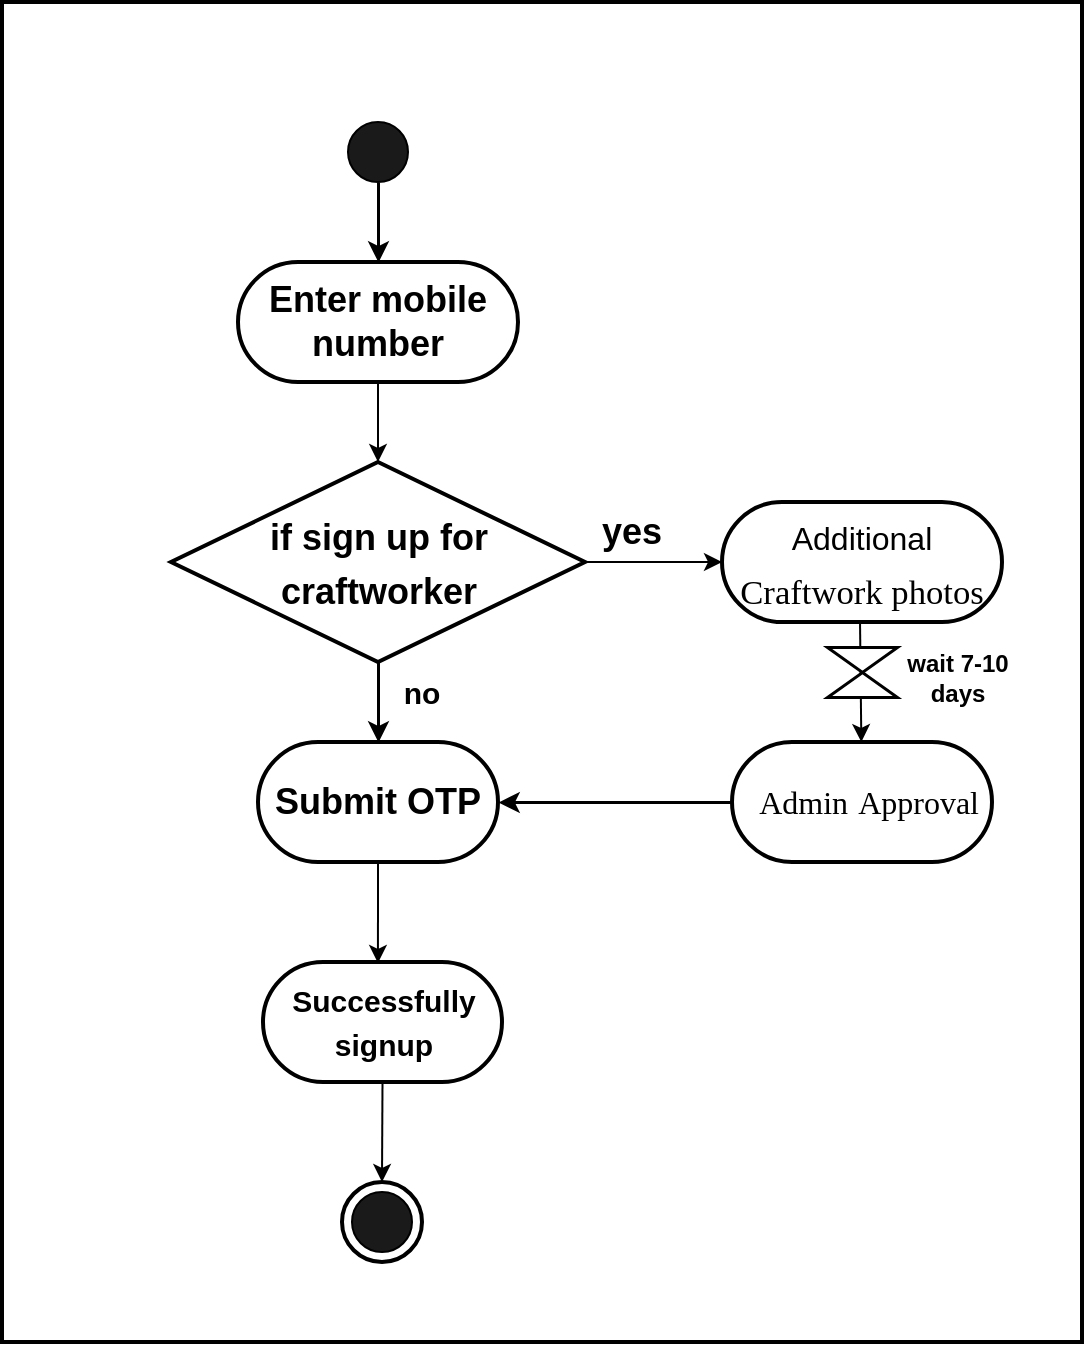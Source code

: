 <mxfile version="17.4.5" type="github" pages="6">
  <diagram id="SiSv3X5nw2qQ5kaKqXUT" name="Page-1">
    <mxGraphModel dx="519" dy="346" grid="1" gridSize="10" guides="1" tooltips="1" connect="1" arrows="1" fold="1" page="1" pageScale="1" pageWidth="850" pageHeight="1100" math="0" shadow="0">
      <root>
        <mxCell id="0" />
        <mxCell id="1" parent="0" />
        <mxCell id="91Wt7JpZKEn5FFnB24fn-1" value="" style="ellipse;whiteSpace=wrap;html=1;aspect=fixed;fillColor=#1A1A1A;" parent="1" vertex="1">
          <mxGeometry x="283" y="240" width="30" height="30" as="geometry" />
        </mxCell>
        <mxCell id="91Wt7JpZKEn5FFnB24fn-2" value="&lt;b&gt;&lt;font style=&quot;font-size: 18px&quot;&gt;Enter mobile number&lt;/font&gt;&lt;/b&gt;" style="rounded=1;whiteSpace=wrap;html=1;fillColor=none;strokeWidth=2;arcSize=50;" parent="1" vertex="1">
          <mxGeometry x="228" y="310" width="140" height="60" as="geometry" />
        </mxCell>
        <mxCell id="91Wt7JpZKEn5FFnB24fn-3" value="&lt;span style=&quot;font-size: 12pt ; font-family: &amp;#34;arial&amp;#34; ; color: rgb(0 , 0 , 0) ; background-color: transparent ; font-style: normal ; font-variant: normal ; text-decoration: none ; vertical-align: baseline ; font-weight: 400&quot; id=&quot;docs-internal-guid-ce80a6d4-7fff-799b-a1f2-2ecad6a3fb2a&quot;&gt;Additional &lt;/span&gt;&lt;span style=&quot;font-size: 13pt ; font-family: &amp;#34;times new roman&amp;#34; ; color: rgb(0 , 0 , 0) ; background-color: transparent ; font-style: normal ; font-variant: normal ; text-decoration: none ; vertical-align: baseline ; font-weight: 400&quot;&gt;Craftwork photos &lt;/span&gt;" style="rounded=1;whiteSpace=wrap;html=1;fontSize=22;strokeWidth=2;fillColor=none;arcSize=50;" parent="1" vertex="1">
          <mxGeometry x="470" y="430" width="140" height="60" as="geometry" />
        </mxCell>
        <mxCell id="vlNH0cdfhpwq6qAuflU--3" value="&lt;font style=&quot;font-size: 18px&quot;&gt;&lt;b&gt;&lt;font style=&quot;font-size: 18px&quot;&gt;if sign up for craftworker&lt;/font&gt;&lt;/b&gt;&lt;/font&gt;" style="rhombus;whiteSpace=wrap;html=1;fontSize=22;strokeWidth=2;fillColor=none;" parent="1" vertex="1">
          <mxGeometry x="194.5" y="410" width="207" height="100" as="geometry" />
        </mxCell>
        <mxCell id="vlNH0cdfhpwq6qAuflU--9" value="" style="endArrow=classic;html=1;rounded=0;fontSize=18;exitX=1;exitY=0.5;exitDx=0;exitDy=0;entryX=0;entryY=0.5;entryDx=0;entryDy=0;" parent="1" source="vlNH0cdfhpwq6qAuflU--3" target="91Wt7JpZKEn5FFnB24fn-3" edge="1">
          <mxGeometry width="50" height="50" relative="1" as="geometry">
            <mxPoint x="500" y="450" as="sourcePoint" />
            <mxPoint x="524" y="450" as="targetPoint" />
          </mxGeometry>
        </mxCell>
        <mxCell id="vlNH0cdfhpwq6qAuflU--10" value="&lt;b&gt;yes&lt;/b&gt;" style="text;html=1;strokeColor=none;fillColor=none;align=center;verticalAlign=middle;whiteSpace=wrap;rounded=0;fontSize=18;" parent="1" vertex="1">
          <mxGeometry x="400" y="430" width="50" height="30" as="geometry" />
        </mxCell>
        <mxCell id="vlNH0cdfhpwq6qAuflU--11" value="" style="endArrow=classic;html=1;rounded=0;fontSize=18;exitX=0.5;exitY=1;exitDx=0;exitDy=0;entryX=0.5;entryY=0;entryDx=0;entryDy=0;" parent="1" source="91Wt7JpZKEn5FFnB24fn-2" target="vlNH0cdfhpwq6qAuflU--3" edge="1">
          <mxGeometry width="50" height="50" relative="1" as="geometry">
            <mxPoint x="310" y="480" as="sourcePoint" />
            <mxPoint x="298" y="450" as="targetPoint" />
          </mxGeometry>
        </mxCell>
        <mxCell id="vlNH0cdfhpwq6qAuflU--12" value="&lt;b&gt;Submit OTP&lt;/b&gt;" style="rounded=1;whiteSpace=wrap;html=1;fontSize=18;strokeWidth=2;fillColor=none;arcSize=50;" parent="1" vertex="1">
          <mxGeometry x="238" y="550" width="120" height="60" as="geometry" />
        </mxCell>
        <mxCell id="vlNH0cdfhpwq6qAuflU--13" value="" style="endArrow=classic;html=1;rounded=0;fontSize=18;exitX=0.493;exitY=1.013;exitDx=0;exitDy=0;exitPerimeter=0;" parent="1" source="91Wt7JpZKEn5FFnB24fn-3" target="vlNH0cdfhpwq6qAuflU--14" edge="1">
          <mxGeometry width="50" height="50" relative="1" as="geometry">
            <mxPoint x="310" y="660" as="sourcePoint" />
            <mxPoint x="524" y="570" as="targetPoint" />
          </mxGeometry>
        </mxCell>
        <mxCell id="vlNH0cdfhpwq6qAuflU--14" value="&lt;span style=&quot;font-size: 12pt ; font-family: &amp;#34;times new roman&amp;#34; ; color: rgb(0 , 0 , 0) ; background-color: transparent ; font-weight: 400 ; font-style: normal ; font-variant: normal ; text-decoration: none ; vertical-align: baseline&quot; id=&quot;docs-internal-guid-46d22cc2-7fff-02d5-9dc0-b9b2e46904f9&quot;&gt;&amp;nbsp; Admin&lt;/span&gt; &lt;span style=&quot;font-size: 12pt ; font-family: &amp;#34;times new roman&amp;#34; ; color: rgb(0 , 0 , 0) ; background-color: transparent ; font-weight: 400 ; font-style: normal ; font-variant: normal ; text-decoration: none ; vertical-align: baseline&quot; id=&quot;docs-internal-guid-46d22cc2-7fff-02d5-9dc0-b9b2e46904f9&quot;&gt;Approval&lt;/span&gt;" style="rounded=1;whiteSpace=wrap;html=1;fontSize=18;strokeWidth=2;fillColor=none;arcSize=50;" parent="1" vertex="1">
          <mxGeometry x="475" y="550" width="130" height="60" as="geometry" />
        </mxCell>
        <mxCell id="vlNH0cdfhpwq6qAuflU--16" value="&lt;font size=&quot;1&quot;&gt;&lt;b style=&quot;font-size: 15px&quot;&gt;Successfully signup&lt;/b&gt;&lt;/font&gt;" style="rounded=1;whiteSpace=wrap;html=1;fontSize=18;strokeWidth=2;fillColor=none;arcSize=50;" parent="1" vertex="1">
          <mxGeometry x="240.5" y="660" width="119.5" height="60" as="geometry" />
        </mxCell>
        <mxCell id="vlNH0cdfhpwq6qAuflU--17" value="" style="endArrow=classic;html=1;rounded=0;fontSize=15;exitX=0.5;exitY=1;exitDx=0;exitDy=0;entryX=0.481;entryY=0.008;entryDx=0;entryDy=0;entryPerimeter=0;" parent="1" source="vlNH0cdfhpwq6qAuflU--12" target="vlNH0cdfhpwq6qAuflU--16" edge="1">
          <mxGeometry width="50" height="50" relative="1" as="geometry">
            <mxPoint x="320" y="560" as="sourcePoint" />
            <mxPoint x="370" y="510" as="targetPoint" />
          </mxGeometry>
        </mxCell>
        <mxCell id="vlNH0cdfhpwq6qAuflU--18" value="" style="endArrow=classic;html=1;rounded=0;fontSize=15;exitX=0.5;exitY=1;exitDx=0;exitDy=0;" parent="1" source="vlNH0cdfhpwq6qAuflU--16" target="vlNH0cdfhpwq6qAuflU--19" edge="1">
          <mxGeometry width="50" height="50" relative="1" as="geometry">
            <mxPoint x="310" y="590" as="sourcePoint" />
            <mxPoint x="301" y="630" as="targetPoint" />
          </mxGeometry>
        </mxCell>
        <mxCell id="vlNH0cdfhpwq6qAuflU--19" value="" style="ellipse;whiteSpace=wrap;html=1;aspect=fixed;fontSize=15;strokeWidth=2;fillColor=none;" parent="1" vertex="1">
          <mxGeometry x="280" y="770" width="40" height="40" as="geometry" />
        </mxCell>
        <mxCell id="1GdLRgy4vzFF9sf_TykT-12" value="" style="endArrow=classic;html=1;rounded=0;fontSize=15;strokeWidth=1.5;exitX=0.5;exitY=1;exitDx=0;exitDy=0;entryX=0.5;entryY=0;entryDx=0;entryDy=0;" parent="1" source="91Wt7JpZKEn5FFnB24fn-1" target="91Wt7JpZKEn5FFnB24fn-2" edge="1">
          <mxGeometry width="50" height="50" relative="1" as="geometry">
            <mxPoint x="330" y="360" as="sourcePoint" />
            <mxPoint x="380" y="310" as="targetPoint" />
          </mxGeometry>
        </mxCell>
        <mxCell id="1GdLRgy4vzFF9sf_TykT-13" value="" style="endArrow=classic;html=1;rounded=0;fontSize=15;strokeWidth=1.5;exitX=0.5;exitY=1;exitDx=0;exitDy=0;entryX=0.5;entryY=0;entryDx=0;entryDy=0;" parent="1" source="vlNH0cdfhpwq6qAuflU--3" target="vlNH0cdfhpwq6qAuflU--12" edge="1">
          <mxGeometry width="50" height="50" relative="1" as="geometry">
            <mxPoint x="410" y="610" as="sourcePoint" />
            <mxPoint x="460" y="560" as="targetPoint" />
          </mxGeometry>
        </mxCell>
        <mxCell id="1GdLRgy4vzFF9sf_TykT-14" value="" style="endArrow=classic;html=1;rounded=0;fontSize=15;strokeWidth=1.5;entryX=1;entryY=0.5;entryDx=0;entryDy=0;exitX=0;exitY=0.5;exitDx=0;exitDy=0;" parent="1" source="vlNH0cdfhpwq6qAuflU--14" target="vlNH0cdfhpwq6qAuflU--12" edge="1">
          <mxGeometry width="50" height="50" relative="1" as="geometry">
            <mxPoint x="410" y="610" as="sourcePoint" />
            <mxPoint x="460" y="560" as="targetPoint" />
          </mxGeometry>
        </mxCell>
        <mxCell id="1GdLRgy4vzFF9sf_TykT-15" value="" style="ellipse;whiteSpace=wrap;html=1;aspect=fixed;fillColor=#1A1A1A;" parent="1" vertex="1">
          <mxGeometry x="285" y="775" width="30" height="30" as="geometry" />
        </mxCell>
        <mxCell id="1GdLRgy4vzFF9sf_TykT-16" value="&lt;b&gt;no&lt;/b&gt;" style="text;html=1;strokeColor=none;fillColor=none;align=center;verticalAlign=middle;whiteSpace=wrap;rounded=0;fontSize=15;" parent="1" vertex="1">
          <mxGeometry x="290" y="510" width="60" height="30" as="geometry" />
        </mxCell>
        <mxCell id="1GdLRgy4vzFF9sf_TykT-17" value="" style="rounded=0;whiteSpace=wrap;html=1;fontSize=15;fillColor=none;strokeWidth=2;" parent="1" vertex="1">
          <mxGeometry x="110" y="180" width="540" height="670" as="geometry" />
        </mxCell>
        <mxCell id="3lV4um_Cxwh14-Tz9Nct-1" value="" style="shape=collate;whiteSpace=wrap;html=1;rotation=0;strokeWidth=1.5;" parent="1" vertex="1">
          <mxGeometry x="522.5" y="502.5" width="35" height="25" as="geometry" />
        </mxCell>
        <mxCell id="3lV4um_Cxwh14-Tz9Nct-2" value="&lt;b&gt;wait 7-10 days&lt;/b&gt;" style="text;html=1;strokeColor=none;fillColor=none;align=center;verticalAlign=middle;whiteSpace=wrap;rounded=0;" parent="1" vertex="1">
          <mxGeometry x="557.5" y="502.5" width="60" height="30" as="geometry" />
        </mxCell>
      </root>
    </mxGraphModel>
  </diagram>
  <diagram id="4FN-XqgHk6GJZaGCySIM" name="Page-2">
    <mxGraphModel dx="1203" dy="750" grid="1" gridSize="10" guides="1" tooltips="1" connect="1" arrows="1" fold="1" page="1" pageScale="1" pageWidth="850" pageHeight="1100" math="0" shadow="0">
      <root>
        <mxCell id="0" />
        <mxCell id="1" parent="0" />
        <mxCell id="Ff4TjXYOpIpNyWjs-UXS-1" value="" style="ellipse;whiteSpace=wrap;html=1;aspect=fixed;fontSize=15;strokeColor=#000000;strokeWidth=2;fillColor=#000000;" parent="1" vertex="1">
          <mxGeometry x="410.5" y="120" width="30" height="30" as="geometry" />
        </mxCell>
        <mxCell id="Ff4TjXYOpIpNyWjs-UXS-2" value="&lt;b&gt;check sign up document manually &lt;br&gt;&lt;/b&gt;" style="rounded=1;whiteSpace=wrap;html=1;fontSize=15;strokeWidth=2;arcSize=50;" parent="1" vertex="1">
          <mxGeometry x="347" y="200" width="157" height="70" as="geometry" />
        </mxCell>
        <mxCell id="Ff4TjXYOpIpNyWjs-UXS-3" value="" style="endArrow=classic;html=1;rounded=0;fontSize=15;exitX=0.5;exitY=1;exitDx=0;exitDy=0;entryX=0.5;entryY=0;entryDx=0;entryDy=0;" parent="1" source="Ff4TjXYOpIpNyWjs-UXS-1" target="Ff4TjXYOpIpNyWjs-UXS-2" edge="1">
          <mxGeometry width="50" height="50" relative="1" as="geometry">
            <mxPoint x="490" y="290" as="sourcePoint" />
            <mxPoint x="540" y="240" as="targetPoint" />
          </mxGeometry>
        </mxCell>
        <mxCell id="Ff4TjXYOpIpNyWjs-UXS-4" value="" style="endArrow=classic;html=1;rounded=0;fontSize=15;exitX=0.5;exitY=1;exitDx=0;exitDy=0;" parent="1" source="Ff4TjXYOpIpNyWjs-UXS-2" target="Ff4TjXYOpIpNyWjs-UXS-5" edge="1">
          <mxGeometry width="50" height="50" relative="1" as="geometry">
            <mxPoint x="490" y="360" as="sourcePoint" />
            <mxPoint x="426" y="310" as="targetPoint" />
          </mxGeometry>
        </mxCell>
        <mxCell id="Ff4TjXYOpIpNyWjs-UXS-5" value="&lt;div&gt;&lt;b&gt;If information &lt;br&gt;&lt;/b&gt;&lt;/div&gt;&lt;div&gt;&lt;b&gt;valid&lt;/b&gt;&lt;/div&gt;" style="rhombus;whiteSpace=wrap;html=1;fontSize=15;strokeWidth=2;" parent="1" vertex="1">
          <mxGeometry x="350.25" y="310" width="149.5" height="100" as="geometry" />
        </mxCell>
        <mxCell id="Ff4TjXYOpIpNyWjs-UXS-6" value="" style="endArrow=classic;html=1;rounded=0;fontSize=15;exitX=0;exitY=0.5;exitDx=0;exitDy=0;entryX=0.435;entryY=0.02;entryDx=0;entryDy=0;entryPerimeter=0;" parent="1" source="Ff4TjXYOpIpNyWjs-UXS-5" target="Ff4TjXYOpIpNyWjs-UXS-9" edge="1">
          <mxGeometry width="50" height="50" relative="1" as="geometry">
            <mxPoint x="490" y="410" as="sourcePoint" />
            <mxPoint x="340" y="440" as="targetPoint" />
            <Array as="points">
              <mxPoint x="260" y="360" />
            </Array>
          </mxGeometry>
        </mxCell>
        <mxCell id="Ff4TjXYOpIpNyWjs-UXS-7" value="" style="endArrow=classic;html=1;rounded=0;fontSize=15;exitX=1;exitY=0.5;exitDx=0;exitDy=0;entryX=0.446;entryY=0.014;entryDx=0;entryDy=0;entryPerimeter=0;" parent="1" source="Ff4TjXYOpIpNyWjs-UXS-5" target="Ff4TjXYOpIpNyWjs-UXS-8" edge="1">
          <mxGeometry width="50" height="50" relative="1" as="geometry">
            <mxPoint x="490" y="480" as="sourcePoint" />
            <mxPoint x="510" y="440" as="targetPoint" />
            <Array as="points">
              <mxPoint x="600" y="360" />
            </Array>
          </mxGeometry>
        </mxCell>
        <mxCell id="Ff4TjXYOpIpNyWjs-UXS-8" value="send sign up completion message with OTP" style="rounded=1;whiteSpace=wrap;html=1;fontSize=15;strokeWidth=2;arcSize=50;" parent="1" vertex="1">
          <mxGeometry x="530" y="430" width="160" height="70" as="geometry" />
        </mxCell>
        <mxCell id="Ff4TjXYOpIpNyWjs-UXS-9" value="send sign up fail message with reason" style="rounded=1;whiteSpace=wrap;html=1;fontSize=15;strokeWidth=2;arcSize=50;" parent="1" vertex="1">
          <mxGeometry x="200" y="430" width="140" height="70" as="geometry" />
        </mxCell>
        <mxCell id="Ff4TjXYOpIpNyWjs-UXS-10" value="yes " style="text;html=1;strokeColor=none;fillColor=none;align=center;verticalAlign=middle;whiteSpace=wrap;rounded=0;fontSize=15;" parent="1" vertex="1">
          <mxGeometry x="490" y="320" width="60" height="30" as="geometry" />
        </mxCell>
        <mxCell id="Ff4TjXYOpIpNyWjs-UXS-11" value="No" style="text;html=1;strokeColor=none;fillColor=none;align=center;verticalAlign=middle;whiteSpace=wrap;rounded=0;fontSize=15;" parent="1" vertex="1">
          <mxGeometry x="270" y="330" width="60" height="30" as="geometry" />
        </mxCell>
        <mxCell id="Ff4TjXYOpIpNyWjs-UXS-12" value="" style="ellipse;whiteSpace=wrap;html=1;aspect=fixed;fontSize=15;strokeColor=#000000;strokeWidth=2;fillColor=none;" parent="1" vertex="1">
          <mxGeometry x="400" y="590" width="40" height="40" as="geometry" />
        </mxCell>
        <mxCell id="Ff4TjXYOpIpNyWjs-UXS-13" value="" style="ellipse;whiteSpace=wrap;html=1;aspect=fixed;fontSize=15;strokeColor=#000000;strokeWidth=2;fillColor=#000000;" parent="1" vertex="1">
          <mxGeometry x="410" y="600" width="20" height="20" as="geometry" />
        </mxCell>
        <mxCell id="Ff4TjXYOpIpNyWjs-UXS-15" value="" style="endArrow=classic;html=1;rounded=0;fontSize=15;" parent="1" edge="1">
          <mxGeometry width="50" height="50" relative="1" as="geometry">
            <mxPoint x="420" y="560" as="sourcePoint" />
            <mxPoint x="420" y="590" as="targetPoint" />
          </mxGeometry>
        </mxCell>
        <mxCell id="Ff4TjXYOpIpNyWjs-UXS-16" value="" style="endArrow=none;html=1;rounded=0;fontSize=15;entryX=0.47;entryY=1.002;entryDx=0;entryDy=0;exitX=0.427;exitY=1.011;exitDx=0;exitDy=0;exitPerimeter=0;entryPerimeter=0;" parent="1" source="Ff4TjXYOpIpNyWjs-UXS-9" target="Ff4TjXYOpIpNyWjs-UXS-8" edge="1">
          <mxGeometry width="50" height="50" relative="1" as="geometry">
            <mxPoint x="490" y="620" as="sourcePoint" />
            <mxPoint x="540" y="570" as="targetPoint" />
            <Array as="points">
              <mxPoint x="260" y="560" />
              <mxPoint x="605" y="560" />
            </Array>
          </mxGeometry>
        </mxCell>
        <mxCell id="wZIkna5nRT80w1egvykj-1" value="" style="rounded=0;whiteSpace=wrap;html=1;fontFamily=Helvetica;fontSize=15;fontColor=default;strokeColor=default;strokeWidth=2;fillColor=none;" vertex="1" parent="1">
          <mxGeometry x="140" y="80" width="590" height="620" as="geometry" />
        </mxCell>
      </root>
    </mxGraphModel>
  </diagram>
  <diagram id="tGQl7tycuyD_0HBKYrcP" name="Page-3">
    <mxGraphModel dx="1203" dy="750" grid="1" gridSize="10" guides="1" tooltips="1" connect="1" arrows="1" fold="1" page="1" pageScale="1" pageWidth="850" pageHeight="1100" math="0" shadow="0">
      <root>
        <mxCell id="0" />
        <mxCell id="1" parent="0" />
        <mxCell id="5BVszzcpgBeq9qGrlPCM-1" value="" style="ellipse;whiteSpace=wrap;html=1;aspect=fixed;fontSize=15;strokeColor=#000000;strokeWidth=2;fillColor=#000000;" parent="1" vertex="1">
          <mxGeometry x="410.5" y="220" width="30" height="30" as="geometry" />
        </mxCell>
        <mxCell id="5BVszzcpgBeq9qGrlPCM-2" value="&lt;font style=&quot;font-size: 18px&quot;&gt;&lt;b&gt;User is regestered&lt;/b&gt;&lt;/font&gt;" style="shape=note;whiteSpace=wrap;html=1;backgroundOutline=1;darkOpacity=0.05;fontSize=15;strokeColor=#000000;strokeWidth=2;fillColor=none;" parent="1" vertex="1">
          <mxGeometry x="320" y="110" width="190" height="70" as="geometry" />
        </mxCell>
        <mxCell id="5BVszzcpgBeq9qGrlPCM-3" value="" style="endArrow=none;dashed=1;html=1;rounded=0;fontSize=18;entryX=0.559;entryY=1.039;entryDx=0;entryDy=0;entryPerimeter=0;exitX=0.5;exitY=0;exitDx=0;exitDy=0;endFill=0;startArrow=open;startFill=0;" parent="1" source="5BVszzcpgBeq9qGrlPCM-1" target="5BVszzcpgBeq9qGrlPCM-2" edge="1">
          <mxGeometry width="50" height="50" relative="1" as="geometry">
            <mxPoint x="380" y="250" as="sourcePoint" />
            <mxPoint x="430" y="200" as="targetPoint" />
          </mxGeometry>
        </mxCell>
        <mxCell id="5BVszzcpgBeq9qGrlPCM-4" value="&lt;div style=&quot;font-size: 17px&quot;&gt;&lt;font style=&quot;font-size: 17px&quot;&gt;&lt;b&gt;&amp;nbsp;Enter phone number&lt;/b&gt;&lt;/font&gt;&lt;/div&gt;&lt;div style=&quot;font-size: 17px&quot;&gt;&lt;font style=&quot;font-size: 17px&quot;&gt;&lt;b&gt;and OTP&lt;/b&gt;&lt;/font&gt;&lt;br&gt;&lt;/div&gt;" style="rounded=1;whiteSpace=wrap;html=1;fontSize=18;strokeColor=#000000;strokeWidth=2;fillColor=none;arcSize=50;" parent="1" vertex="1">
          <mxGeometry x="318" y="280" width="215" height="60" as="geometry" />
        </mxCell>
        <mxCell id="5BVszzcpgBeq9qGrlPCM-5" value="" style="endArrow=classic;html=1;rounded=0;fontSize=18;exitX=0.5;exitY=1;exitDx=0;exitDy=0;entryX=0.5;entryY=0;entryDx=0;entryDy=0;" parent="1" source="5BVszzcpgBeq9qGrlPCM-1" target="5BVszzcpgBeq9qGrlPCM-4" edge="1">
          <mxGeometry width="50" height="50" relative="1" as="geometry">
            <mxPoint x="450" y="310" as="sourcePoint" />
            <mxPoint x="500" y="260" as="targetPoint" />
          </mxGeometry>
        </mxCell>
        <mxCell id="5BVszzcpgBeq9qGrlPCM-6" value="&lt;b&gt;correct phone number and otp&lt;/b&gt;" style="rhombus;whiteSpace=wrap;html=1;fontSize=17;strokeColor=#000000;strokeWidth=2;fillColor=none;" parent="1" vertex="1">
          <mxGeometry x="340.5" y="370" width="170" height="110" as="geometry" />
        </mxCell>
        <mxCell id="5BVszzcpgBeq9qGrlPCM-7" value="" style="endArrow=classic;html=1;rounded=0;fontSize=17;exitX=0.5;exitY=1;exitDx=0;exitDy=0;" parent="1" source="5BVszzcpgBeq9qGrlPCM-4" target="5BVszzcpgBeq9qGrlPCM-6" edge="1">
          <mxGeometry width="50" height="50" relative="1" as="geometry">
            <mxPoint x="470" y="400" as="sourcePoint" />
            <mxPoint x="520" y="350" as="targetPoint" />
          </mxGeometry>
        </mxCell>
        <mxCell id="5BVszzcpgBeq9qGrlPCM-8" value="" style="endArrow=classic;html=1;rounded=0;fontSize=17;exitX=1;exitY=0.5;exitDx=0;exitDy=0;entryX=0;entryY=0.5;entryDx=0;entryDy=0;" parent="1" source="5BVszzcpgBeq9qGrlPCM-6" target="HxLmyKKTYZTegU-C39aJ-2" edge="1">
          <mxGeometry width="50" height="50" relative="1" as="geometry">
            <mxPoint x="440" y="470" as="sourcePoint" />
            <mxPoint x="630" y="425" as="targetPoint" />
          </mxGeometry>
        </mxCell>
        <mxCell id="5BVszzcpgBeq9qGrlPCM-9" value="" style="endArrow=classic;html=1;rounded=0;fontSize=17;exitX=0.5;exitY=1;exitDx=0;exitDy=0;" parent="1" source="5BVszzcpgBeq9qGrlPCM-6" target="5BVszzcpgBeq9qGrlPCM-10" edge="1">
          <mxGeometry width="50" height="50" relative="1" as="geometry">
            <mxPoint x="380" y="450" as="sourcePoint" />
            <mxPoint x="425" y="530" as="targetPoint" />
          </mxGeometry>
        </mxCell>
        <mxCell id="5BVszzcpgBeq9qGrlPCM-10" value="user successfully login" style="rounded=1;whiteSpace=wrap;html=1;fontSize=17;strokeColor=#000000;strokeWidth=2;fillColor=none;arcSize=50;" parent="1" vertex="1">
          <mxGeometry x="345.5" y="510" width="165" height="60" as="geometry" />
        </mxCell>
        <mxCell id="DJr6DQOVOfCbDB8zYHP--1" value="yes " style="text;html=1;strokeColor=none;fillColor=none;align=center;verticalAlign=middle;whiteSpace=wrap;rounded=0;fontSize=15;" parent="1" vertex="1">
          <mxGeometry x="365" y="480" width="60" height="30" as="geometry" />
        </mxCell>
        <mxCell id="HxLmyKKTYZTegU-C39aJ-1" value="No" style="text;html=1;strokeColor=none;fillColor=none;align=center;verticalAlign=middle;whiteSpace=wrap;rounded=0;fontSize=15;" parent="1" vertex="1">
          <mxGeometry x="533" y="400" width="60" height="30" as="geometry" />
        </mxCell>
        <mxCell id="HxLmyKKTYZTegU-C39aJ-2" value="invalid " style="rounded=0;whiteSpace=wrap;html=1;fontSize=17;strokeColor=#000000;strokeWidth=2;fillColor=none;" parent="1" vertex="1">
          <mxGeometry x="600" y="400" width="70" height="55" as="geometry" />
        </mxCell>
        <mxCell id="HxLmyKKTYZTegU-C39aJ-3" value="" style="endArrow=classic;html=1;rounded=0;fontSize=17;exitX=0.5;exitY=0;exitDx=0;exitDy=0;entryX=1;entryY=0.5;entryDx=0;entryDy=0;" parent="1" source="HxLmyKKTYZTegU-C39aJ-2" target="5BVszzcpgBeq9qGrlPCM-4" edge="1">
          <mxGeometry width="50" height="50" relative="1" as="geometry">
            <mxPoint x="510" y="440" as="sourcePoint" />
            <mxPoint x="560" y="390" as="targetPoint" />
            <Array as="points">
              <mxPoint x="635" y="310" />
            </Array>
          </mxGeometry>
        </mxCell>
        <mxCell id="HxLmyKKTYZTegU-C39aJ-4" value="" style="endArrow=classic;html=1;rounded=0;fontSize=17;exitX=0.486;exitY=1.017;exitDx=0;exitDy=0;exitPerimeter=0;" parent="1" source="5BVszzcpgBeq9qGrlPCM-10" target="HxLmyKKTYZTegU-C39aJ-5" edge="1">
          <mxGeometry width="50" height="50" relative="1" as="geometry">
            <mxPoint x="360" y="690" as="sourcePoint" />
            <mxPoint x="424" y="610" as="targetPoint" />
          </mxGeometry>
        </mxCell>
        <mxCell id="HxLmyKKTYZTegU-C39aJ-5" value="" style="ellipse;whiteSpace=wrap;html=1;aspect=fixed;fontSize=17;strokeColor=#000000;strokeWidth=2;fillColor=none;" parent="1" vertex="1">
          <mxGeometry x="410" y="600" width="30" height="30" as="geometry" />
        </mxCell>
        <mxCell id="HxLmyKKTYZTegU-C39aJ-6" value="" style="ellipse;whiteSpace=wrap;html=1;aspect=fixed;fontSize=17;strokeColor=#000000;strokeWidth=2;fillColor=#000000;" parent="1" vertex="1">
          <mxGeometry x="415" y="605" width="20" height="20" as="geometry" />
        </mxCell>
        <mxCell id="Pzq3owoBu32-TB9ys5IE-1" value="" style="rounded=0;whiteSpace=wrap;html=1;fontFamily=Helvetica;fontSize=15;fontColor=default;strokeColor=default;strokeWidth=2;fillColor=none;" parent="1" vertex="1">
          <mxGeometry x="190" y="80" width="520" height="580" as="geometry" />
        </mxCell>
      </root>
    </mxGraphModel>
  </diagram>
  <diagram id="vAGczgNP3G2lvN8f0l-J" name="Page-4">
    <mxGraphModel dx="1483" dy="989" grid="1" gridSize="10" guides="1" tooltips="1" connect="1" arrows="1" fold="1" page="1" pageScale="1" pageWidth="850" pageHeight="1100" math="0" shadow="0">
      <root>
        <mxCell id="0" />
        <mxCell id="1" parent="0" />
        <mxCell id="H7p5YX-DHm2IAET7TpDy-1" value="&lt;b&gt;&lt;font style=&quot;font-size: 20px&quot;&gt;Sign in&lt;/font&gt;&lt;/b&gt;" style="shape=note;whiteSpace=wrap;html=1;backgroundOutline=1;darkOpacity=0.05;labelBackgroundColor=#FFCCFF;strokeWidth=1.5;" parent="1" vertex="1">
          <mxGeometry x="290" y="90" width="240" height="40" as="geometry" />
        </mxCell>
        <mxCell id="H7p5YX-DHm2IAET7TpDy-5" value="" style="ellipse;whiteSpace=wrap;html=1;aspect=fixed;labelBackgroundColor=none;fontSize=23;strokeWidth=1.5;fillColor=#000000;" parent="1" vertex="1">
          <mxGeometry x="390" y="170" width="40" height="40" as="geometry" />
        </mxCell>
        <mxCell id="H7p5YX-DHm2IAET7TpDy-6" value="" style="ellipse;whiteSpace=wrap;html=1;aspect=fixed;labelBackgroundColor=none;fontSize=23;strokeWidth=1.5;fillColor=none;" parent="1" vertex="1">
          <mxGeometry x="383.13" y="920" width="53.75" height="53.75" as="geometry" />
        </mxCell>
        <mxCell id="H7p5YX-DHm2IAET7TpDy-9" value="&lt;b&gt;Profile&lt;/b&gt;" style="rounded=0;whiteSpace=wrap;html=1;labelBackgroundColor=none;fontSize=23;strokeWidth=1.5;fillColor=none;" parent="1" vertex="1">
          <mxGeometry x="335" y="240" width="150" height="50" as="geometry" />
        </mxCell>
        <mxCell id="H7p5YX-DHm2IAET7TpDy-10" value="" style="endArrow=classic;html=1;rounded=0;fontSize=23;strokeWidth=1.5;entryX=0.5;entryY=0;entryDx=0;entryDy=0;dashed=1;" parent="1" source="H7p5YX-DHm2IAET7TpDy-1" target="H7p5YX-DHm2IAET7TpDy-5" edge="1">
          <mxGeometry width="50" height="50" relative="1" as="geometry">
            <mxPoint x="430" y="340" as="sourcePoint" />
            <mxPoint x="480" y="290" as="targetPoint" />
          </mxGeometry>
        </mxCell>
        <mxCell id="H7p5YX-DHm2IAET7TpDy-11" value="" style="endArrow=classic;html=1;rounded=0;fontSize=23;strokeWidth=1.5;exitX=0.5;exitY=1;exitDx=0;exitDy=0;entryX=0.5;entryY=0;entryDx=0;entryDy=0;" parent="1" source="H7p5YX-DHm2IAET7TpDy-5" target="H7p5YX-DHm2IAET7TpDy-9" edge="1">
          <mxGeometry width="50" height="50" relative="1" as="geometry">
            <mxPoint x="450" y="310" as="sourcePoint" />
            <mxPoint x="500" y="260" as="targetPoint" />
          </mxGeometry>
        </mxCell>
        <mxCell id="H7p5YX-DHm2IAET7TpDy-12" value="" style="rounded=0;whiteSpace=wrap;html=1;labelBackgroundColor=none;fontSize=23;strokeWidth=1.5;fillColor=#000033;" parent="1" vertex="1">
          <mxGeometry x="140" y="350" width="540" height="7" as="geometry" />
        </mxCell>
        <mxCell id="arQC67xJ5tn6H3_wtau9-1" value="" style="endArrow=classic;html=1;rounded=0;fontSize=23;strokeWidth=1.5;exitX=0.5;exitY=1;exitDx=0;exitDy=0;entryX=0.5;entryY=0;entryDx=0;entryDy=0;" parent="1" source="H7p5YX-DHm2IAET7TpDy-9" target="H7p5YX-DHm2IAET7TpDy-12" edge="1">
          <mxGeometry width="50" height="50" relative="1" as="geometry">
            <mxPoint x="430" y="340" as="sourcePoint" />
            <mxPoint x="480" y="290" as="targetPoint" />
          </mxGeometry>
        </mxCell>
        <mxCell id="arQC67xJ5tn6H3_wtau9-2" value="&lt;font style=&quot;font-size: 22px&quot;&gt;&lt;b&gt;Profile Setting&lt;/b&gt;&lt;/font&gt;" style="rounded=1;whiteSpace=wrap;html=1;labelBackgroundColor=none;fontSize=23;strokeWidth=1.5;fillColor=none;arcSize=50;" parent="1" vertex="1">
          <mxGeometry x="190" y="440" width="160" height="60" as="geometry" />
        </mxCell>
        <mxCell id="arQC67xJ5tn6H3_wtau9-3" value="&lt;font style=&quot;font-size: 22px&quot;&gt;&lt;b&gt;View Profile &lt;br&gt;&lt;/b&gt;&lt;/font&gt;" style="rounded=1;whiteSpace=wrap;html=1;labelBackgroundColor=none;fontSize=23;strokeWidth=1.5;fillColor=none;arcSize=50;" parent="1" vertex="1">
          <mxGeometry x="480" y="440" width="160" height="60" as="geometry" />
        </mxCell>
        <mxCell id="arQC67xJ5tn6H3_wtau9-4" value="" style="endArrow=classic;html=1;rounded=0;fontSize=22;strokeWidth=1.5;exitX=0.24;exitY=1.061;exitDx=0;exitDy=0;entryX=0.5;entryY=0;entryDx=0;entryDy=0;exitPerimeter=0;" parent="1" source="H7p5YX-DHm2IAET7TpDy-12" target="arQC67xJ5tn6H3_wtau9-2" edge="1">
          <mxGeometry width="50" height="50" relative="1" as="geometry">
            <mxPoint x="410" y="460" as="sourcePoint" />
            <mxPoint x="460" y="410" as="targetPoint" />
          </mxGeometry>
        </mxCell>
        <mxCell id="arQC67xJ5tn6H3_wtau9-5" value="" style="endArrow=classic;html=1;rounded=0;fontSize=22;strokeWidth=1.5;entryX=0.5;entryY=0;entryDx=0;entryDy=0;exitX=0.776;exitY=0.119;exitDx=0;exitDy=0;exitPerimeter=0;" parent="1" source="H7p5YX-DHm2IAET7TpDy-12" target="arQC67xJ5tn6H3_wtau9-3" edge="1">
          <mxGeometry width="50" height="50" relative="1" as="geometry">
            <mxPoint x="510" y="450" as="sourcePoint" />
            <mxPoint x="560" y="400" as="targetPoint" />
          </mxGeometry>
        </mxCell>
        <mxCell id="arQC67xJ5tn6H3_wtau9-6" value="" style="rounded=0;whiteSpace=wrap;html=1;labelBackgroundColor=none;fontSize=23;strokeWidth=1.5;fillColor=#000033;" parent="1" vertex="1">
          <mxGeometry x="140" y="830" width="540" height="7" as="geometry" />
        </mxCell>
        <mxCell id="arQC67xJ5tn6H3_wtau9-7" value="" style="rounded=0;whiteSpace=wrap;html=1;labelBackgroundColor=none;fontSize=23;strokeWidth=1.5;fillColor=#000033;" parent="1" vertex="1">
          <mxGeometry x="110" y="570" width="320" height="7" as="geometry" />
        </mxCell>
        <mxCell id="arQC67xJ5tn6H3_wtau9-8" value="" style="endArrow=classic;html=1;rounded=0;fontSize=22;strokeWidth=1.5;exitX=0.5;exitY=1;exitDx=0;exitDy=0;entryX=0.5;entryY=1;entryDx=0;entryDy=0;" parent="1" source="arQC67xJ5tn6H3_wtau9-2" target="arQC67xJ5tn6H3_wtau9-7" edge="1">
          <mxGeometry width="50" height="50" relative="1" as="geometry">
            <mxPoint x="300" y="540" as="sourcePoint" />
            <mxPoint x="350" y="490" as="targetPoint" />
          </mxGeometry>
        </mxCell>
        <mxCell id="arQC67xJ5tn6H3_wtau9-9" value="&lt;font style=&quot;font-size: 12px&quot;&gt;&lt;b&gt;&lt;font style=&quot;font-size: 12px&quot;&gt;Delete&lt;/font&gt; Information&lt;/b&gt;&lt;/font&gt; " style="rounded=1;whiteSpace=wrap;html=1;labelBackgroundColor=none;fontSize=23;strokeWidth=1.5;fillColor=none;arcSize=50;" parent="1" vertex="1">
          <mxGeometry x="100" y="640" width="110" height="40" as="geometry" />
        </mxCell>
        <mxCell id="arQC67xJ5tn6H3_wtau9-10" value="&lt;font style=&quot;font-size: 11px&quot;&gt;&lt;b&gt;&lt;font style=&quot;font-size: 11px&quot;&gt;Update&lt;/font&gt; Information&lt;/b&gt;&lt;/font&gt;" style="rounded=1;whiteSpace=wrap;html=1;labelBackgroundColor=none;fontSize=23;strokeWidth=1.5;fillColor=none;arcSize=50;" parent="1" vertex="1">
          <mxGeometry x="225" y="640" width="110" height="40" as="geometry" />
        </mxCell>
        <mxCell id="arQC67xJ5tn6H3_wtau9-11" value="&lt;font style=&quot;font-size: 15px&quot;&gt;&lt;b&gt;Save&lt;/b&gt;&lt;/font&gt;" style="rounded=1;whiteSpace=wrap;html=1;labelBackgroundColor=none;fontSize=23;strokeWidth=1.5;fillColor=none;arcSize=50;" parent="1" vertex="1">
          <mxGeometry x="345" y="640" width="110" height="40" as="geometry" />
        </mxCell>
        <mxCell id="arQC67xJ5tn6H3_wtau9-12" value="" style="endArrow=classic;html=1;rounded=0;fontSize=15;strokeWidth=1.5;exitX=0.141;exitY=0.873;exitDx=0;exitDy=0;exitPerimeter=0;entryX=0.5;entryY=0;entryDx=0;entryDy=0;" parent="1" source="arQC67xJ5tn6H3_wtau9-7" target="arQC67xJ5tn6H3_wtau9-9" edge="1">
          <mxGeometry width="50" height="50" relative="1" as="geometry">
            <mxPoint x="260" y="590" as="sourcePoint" />
            <mxPoint x="310" y="540" as="targetPoint" />
          </mxGeometry>
        </mxCell>
        <mxCell id="arQC67xJ5tn6H3_wtau9-13" value="" style="endArrow=classic;html=1;rounded=0;fontSize=15;strokeWidth=1.5;entryX=0.5;entryY=0;entryDx=0;entryDy=0;exitX=0.529;exitY=0.198;exitDx=0;exitDy=0;exitPerimeter=0;" parent="1" source="arQC67xJ5tn6H3_wtau9-7" target="arQC67xJ5tn6H3_wtau9-10" edge="1">
          <mxGeometry width="50" height="50" relative="1" as="geometry">
            <mxPoint x="290" y="630" as="sourcePoint" />
            <mxPoint x="340" y="580" as="targetPoint" />
          </mxGeometry>
        </mxCell>
        <mxCell id="arQC67xJ5tn6H3_wtau9-14" value="" style="endArrow=classic;html=1;rounded=0;fontSize=15;strokeWidth=1.5;exitX=0.904;exitY=1.032;exitDx=0;exitDy=0;exitPerimeter=0;entryX=0.5;entryY=0;entryDx=0;entryDy=0;" parent="1" source="arQC67xJ5tn6H3_wtau9-7" target="arQC67xJ5tn6H3_wtau9-11" edge="1">
          <mxGeometry width="50" height="50" relative="1" as="geometry">
            <mxPoint x="380" y="630" as="sourcePoint" />
            <mxPoint x="430" y="580" as="targetPoint" />
          </mxGeometry>
        </mxCell>
        <mxCell id="arQC67xJ5tn6H3_wtau9-15" value="" style="endArrow=classic;html=1;rounded=0;fontSize=20;strokeWidth=1.5;exitX=0.5;exitY=1;exitDx=0;exitDy=0;entryX=0.774;entryY=0.932;entryDx=0;entryDy=0;entryPerimeter=0;" parent="1" source="arQC67xJ5tn6H3_wtau9-3" target="arQC67xJ5tn6H3_wtau9-6" edge="1">
          <mxGeometry width="50" height="50" relative="1" as="geometry">
            <mxPoint x="330" y="680" as="sourcePoint" />
            <mxPoint x="380" y="630" as="targetPoint" />
          </mxGeometry>
        </mxCell>
        <mxCell id="arQC67xJ5tn6H3_wtau9-16" value="" style="rounded=0;whiteSpace=wrap;html=1;labelBackgroundColor=none;fontSize=23;strokeWidth=1.5;fillColor=#000033;" parent="1" vertex="1">
          <mxGeometry x="110" y="740" width="320" height="7" as="geometry" />
        </mxCell>
        <mxCell id="yBO1iLw4EbmL962ngWnK-1" value="" style="endArrow=classic;html=1;rounded=0;fontSize=20;strokeWidth=1.5;exitX=0.5;exitY=1;exitDx=0;exitDy=0;" parent="1" source="arQC67xJ5tn6H3_wtau9-16" edge="1">
          <mxGeometry width="50" height="50" relative="1" as="geometry">
            <mxPoint x="310" y="720" as="sourcePoint" />
            <mxPoint x="270" y="834" as="targetPoint" />
          </mxGeometry>
        </mxCell>
        <mxCell id="yBO1iLw4EbmL962ngWnK-3" value="" style="ellipse;whiteSpace=wrap;html=1;aspect=fixed;labelBackgroundColor=none;fontSize=23;strokeWidth=1.5;fillColor=#000000;" parent="1" vertex="1">
          <mxGeometry x="390" y="926.87" width="40" height="40" as="geometry" />
        </mxCell>
        <mxCell id="yBO1iLw4EbmL962ngWnK-4" value="" style="endArrow=classic;html=1;rounded=0;fontSize=20;strokeWidth=1.5;entryX=0.907;entryY=0.031;entryDx=0;entryDy=0;entryPerimeter=0;exitX=0.5;exitY=1;exitDx=0;exitDy=0;" parent="1" source="arQC67xJ5tn6H3_wtau9-11" target="arQC67xJ5tn6H3_wtau9-16" edge="1">
          <mxGeometry width="50" height="50" relative="1" as="geometry">
            <mxPoint x="370" y="700" as="sourcePoint" />
            <mxPoint x="420" y="660" as="targetPoint" />
          </mxGeometry>
        </mxCell>
        <mxCell id="yBO1iLw4EbmL962ngWnK-5" value="" style="endArrow=classic;html=1;rounded=0;fontSize=20;strokeWidth=1.5;exitX=0.5;exitY=1;exitDx=0;exitDy=0;entryX=0.531;entryY=0;entryDx=0;entryDy=0;entryPerimeter=0;" parent="1" source="arQC67xJ5tn6H3_wtau9-10" target="arQC67xJ5tn6H3_wtau9-16" edge="1">
          <mxGeometry width="50" height="50" relative="1" as="geometry">
            <mxPoint x="270" y="730" as="sourcePoint" />
            <mxPoint x="320" y="680" as="targetPoint" />
          </mxGeometry>
        </mxCell>
        <mxCell id="yBO1iLw4EbmL962ngWnK-6" value="" style="endArrow=classic;html=1;rounded=0;fontSize=20;strokeWidth=1.5;exitX=0.5;exitY=1;exitDx=0;exitDy=0;entryX=0.141;entryY=0.128;entryDx=0;entryDy=0;entryPerimeter=0;" parent="1" source="arQC67xJ5tn6H3_wtau9-9" target="arQC67xJ5tn6H3_wtau9-16" edge="1">
          <mxGeometry width="50" height="50" relative="1" as="geometry">
            <mxPoint x="180" y="730" as="sourcePoint" />
            <mxPoint x="230" y="680" as="targetPoint" />
          </mxGeometry>
        </mxCell>
        <mxCell id="yBO1iLw4EbmL962ngWnK-7" value="" style="endArrow=classic;html=1;rounded=0;fontSize=20;strokeWidth=1.5;exitX=0.5;exitY=1;exitDx=0;exitDy=0;entryX=0.5;entryY=0;entryDx=0;entryDy=0;" parent="1" source="arQC67xJ5tn6H3_wtau9-6" target="H7p5YX-DHm2IAET7TpDy-6" edge="1">
          <mxGeometry width="50" height="50" relative="1" as="geometry">
            <mxPoint x="430" y="910" as="sourcePoint" />
            <mxPoint x="480" y="860" as="targetPoint" />
          </mxGeometry>
        </mxCell>
        <mxCell id="yBO1iLw4EbmL962ngWnK-8" value="" style="rounded=0;whiteSpace=wrap;html=1;labelBackgroundColor=#FFFFFF;fontSize=20;strokeWidth=1.5;fillColor=none;" parent="1" vertex="1">
          <mxGeometry x="70" y="60" width="660" height="950" as="geometry" />
        </mxCell>
      </root>
    </mxGraphModel>
  </diagram>
  <diagram id="-cT6sQyE0OcuzGqnh9kv" name="Page-5">
    <mxGraphModel dx="1444" dy="900" grid="1" gridSize="10" guides="1" tooltips="1" connect="1" arrows="1" fold="1" page="1" pageScale="1" pageWidth="850" pageHeight="1100" math="0" shadow="0">
      <root>
        <mxCell id="0" />
        <mxCell id="1" parent="0" />
        <mxCell id="7W2699KIrHJw9bm5lPj8-1" value="&lt;b&gt;Sign In&lt;/b&gt;" style="shape=note;whiteSpace=wrap;html=1;backgroundOutline=1;darkOpacity=0.05;rounded=1;labelBackgroundColor=#FFFFFF;fontSize=20;strokeWidth=1.5;fillColor=none;" parent="1" vertex="1">
          <mxGeometry x="290" y="70" width="240" height="50" as="geometry" />
        </mxCell>
        <mxCell id="7W2699KIrHJw9bm5lPj8-3" value="" style="ellipse;whiteSpace=wrap;html=1;aspect=fixed;rounded=1;labelBackgroundColor=#FFFFFF;fontSize=20;strokeWidth=1.5;fillColor=#000000;" parent="1" vertex="1">
          <mxGeometry x="395" y="150" width="30" height="30" as="geometry" />
        </mxCell>
        <mxCell id="7W2699KIrHJw9bm5lPj8-4" value="" style="endArrow=classic;html=1;rounded=0;dashed=1;fontSize=20;strokeWidth=1.5;exitX=0.5;exitY=1;exitDx=0;exitDy=0;exitPerimeter=0;" parent="1" source="7W2699KIrHJw9bm5lPj8-1" target="7W2699KIrHJw9bm5lPj8-3" edge="1">
          <mxGeometry width="50" height="50" relative="1" as="geometry">
            <mxPoint x="430" y="260" as="sourcePoint" />
            <mxPoint x="480" y="210" as="targetPoint" />
          </mxGeometry>
        </mxCell>
        <mxCell id="7W2699KIrHJw9bm5lPj8-5" value="&lt;span style=&quot;background-color: transparent&quot;&gt;Works Categories&lt;/span&gt;" style="rounded=0;whiteSpace=wrap;html=1;labelBackgroundColor=#FFFFFF;fontSize=20;strokeWidth=1.5;fillColor=none;" parent="1" vertex="1">
          <mxGeometry x="340" y="200" width="140" height="50" as="geometry" />
        </mxCell>
        <mxCell id="7W2699KIrHJw9bm5lPj8-6" value="" style="endArrow=classic;html=1;rounded=0;fontSize=20;strokeWidth=1.5;exitX=0.5;exitY=1;exitDx=0;exitDy=0;" parent="1" source="7W2699KIrHJw9bm5lPj8-3" target="7W2699KIrHJw9bm5lPj8-5" edge="1">
          <mxGeometry width="50" height="50" relative="1" as="geometry">
            <mxPoint x="410" y="250" as="sourcePoint" />
            <mxPoint x="460" y="200" as="targetPoint" />
          </mxGeometry>
        </mxCell>
        <mxCell id="7W2699KIrHJw9bm5lPj8-8" value="" style="rounded=0;whiteSpace=wrap;html=1;labelBackgroundColor=none;fontSize=20;strokeWidth=1.5;fillColor=#000033;" parent="1" vertex="1">
          <mxGeometry x="50" y="280" width="740" height="7" as="geometry" />
        </mxCell>
        <mxCell id="VBsv_mMlJHgHuNLH2cQw-1" value="&lt;span style=&quot;font-size: 12pt ; font-family: &amp;#34;arial&amp;#34; ; color: rgb(0 , 0 , 0) ; background-color: transparent ; font-weight: 700 ; font-style: normal ; font-variant: normal ; text-decoration: none ; vertical-align: baseline&quot; id=&quot;docs-internal-guid-6726fabb-7fff-f046-24c0-1c36b1131add&quot;&gt;Kath Shilpo&lt;/span&gt;" style="rounded=1;whiteSpace=wrap;html=1;labelBackgroundColor=none;fontSize=20;strokeWidth=1.5;fillColor=none;arcSize=10;" parent="1" vertex="1">
          <mxGeometry x="40" y="350" width="110" height="40" as="geometry" />
        </mxCell>
        <mxCell id="VBsv_mMlJHgHuNLH2cQw-2" value="&lt;span style=&quot;font-size: 12pt ; font-family: &amp;#34;arial&amp;#34; ; color: rgb(0 , 0 , 0) ; background-color: transparent ; font-weight: 700 ; font-style: normal ; font-variant: normal ; text-decoration: none ; vertical-align: baseline&quot; id=&quot;docs-internal-guid-34cbf80d-7fff-55db-c54f-8b5d474153bf&quot;&gt;Bash shilpo&lt;/span&gt;" style="rounded=1;whiteSpace=wrap;html=1;labelBackgroundColor=none;fontSize=20;strokeWidth=1.5;fillColor=none;arcSize=8;" parent="1" vertex="1">
          <mxGeometry x="160" y="350" width="120" height="40" as="geometry" />
        </mxCell>
        <mxCell id="VBsv_mMlJHgHuNLH2cQw-3" value="&lt;span style=&quot;font-size: 12pt ; font-family: &amp;#34;arial&amp;#34; ; color: rgb(0 , 0 , 0) ; background-color: transparent ; font-weight: 700 ; font-style: normal ; font-variant: normal ; text-decoration: none ; vertical-align: baseline&quot; id=&quot;docs-internal-guid-1ef80e34-7fff-5777-8b7e-475bab9c5eb1&quot;&gt;Nokshi Khatha &amp;amp; Butics&lt;/span&gt;" style="rounded=1;whiteSpace=wrap;html=1;labelBackgroundColor=none;fontSize=20;strokeWidth=1.5;fillColor=none;arcSize=3;" parent="1" vertex="1">
          <mxGeometry x="680" y="340" width="130" height="50" as="geometry" />
        </mxCell>
        <mxCell id="VBsv_mMlJHgHuNLH2cQw-4" value="&lt;span style=&quot;font-size: 12pt ; font-family: &amp;#34;arial&amp;#34; ; color: rgb(0 , 0 , 0) ; background-color: transparent ; font-weight: 700 ; font-style: normal ; font-variant: normal ; text-decoration: none ; vertical-align: baseline&quot; id=&quot;docs-internal-guid-197077af-7fff-e433-8378-7f36e6e4e7f5&quot;&gt;Pat shilpo&lt;/span&gt;" style="rounded=1;whiteSpace=wrap;html=1;labelBackgroundColor=none;fontSize=20;strokeWidth=1.5;fillColor=none;arcSize=8;" parent="1" vertex="1">
          <mxGeometry x="550" y="350" width="120" height="40" as="geometry" />
        </mxCell>
        <mxCell id="VBsv_mMlJHgHuNLH2cQw-5" value="&lt;span style=&quot;font-size: 12pt ; font-family: &amp;#34;arial&amp;#34; ; color: rgb(0 , 0 , 0) ; background-color: transparent ; font-weight: 700 ; font-style: normal ; font-variant: normal ; text-decoration: none ; vertical-align: baseline&quot; id=&quot;docs-internal-guid-715b8d01-7fff-f025-16f1-27907d67c3bf&quot;&gt;Bet Shilpo &lt;/span&gt;" style="rounded=1;whiteSpace=wrap;html=1;labelBackgroundColor=none;fontSize=20;strokeWidth=1.5;fillColor=none;arcSize=14;" parent="1" vertex="1">
          <mxGeometry x="290" y="350" width="120" height="40" as="geometry" />
        </mxCell>
        <mxCell id="VBsv_mMlJHgHuNLH2cQw-6" value="&lt;span style=&quot;font-size: 12pt ; font-family: &amp;#34;arial&amp;#34; ; color: rgb(0 , 0 , 0) ; background-color: transparent ; font-weight: 700 ; font-style: normal ; font-variant: normal ; text-decoration: none ; vertical-align: baseline&quot; id=&quot;docs-internal-guid-07301e16-7fff-2914-46a4-46dafbbbed3c&quot;&gt;Mirth Shilpo&lt;/span&gt;" style="rounded=1;whiteSpace=wrap;html=1;labelBackgroundColor=none;fontSize=20;strokeWidth=1.5;fillColor=none;arcSize=8;" parent="1" vertex="1">
          <mxGeometry x="420" y="350" width="120" height="40" as="geometry" />
        </mxCell>
        <mxCell id="VBsv_mMlJHgHuNLH2cQw-7" value="" style="endArrow=classic;html=1;rounded=0;fontSize=20;strokeWidth=1.5;exitX=0.061;exitY=1.031;exitDx=0;exitDy=0;exitPerimeter=0;entryX=0.5;entryY=0;entryDx=0;entryDy=0;" parent="1" source="7W2699KIrHJw9bm5lPj8-8" target="VBsv_mMlJHgHuNLH2cQw-1" edge="1">
          <mxGeometry width="50" height="50" relative="1" as="geometry">
            <mxPoint x="400" y="390" as="sourcePoint" />
            <mxPoint x="450" y="340" as="targetPoint" />
          </mxGeometry>
        </mxCell>
        <mxCell id="VBsv_mMlJHgHuNLH2cQw-8" value="" style="endArrow=classic;html=1;rounded=0;fontSize=20;strokeWidth=1.5;entryX=0.5;entryY=0;entryDx=0;entryDy=0;exitX=0.229;exitY=0.878;exitDx=0;exitDy=0;exitPerimeter=0;" parent="1" source="7W2699KIrHJw9bm5lPj8-8" target="VBsv_mMlJHgHuNLH2cQw-2" edge="1">
          <mxGeometry width="50" height="50" relative="1" as="geometry">
            <mxPoint x="140" y="360" as="sourcePoint" />
            <mxPoint x="190" y="310" as="targetPoint" />
          </mxGeometry>
        </mxCell>
        <mxCell id="VBsv_mMlJHgHuNLH2cQw-9" value="" style="endArrow=classic;html=1;rounded=0;fontSize=20;strokeWidth=1.5;entryX=0.5;entryY=0;entryDx=0;entryDy=0;exitX=0.404;exitY=0.98;exitDx=0;exitDy=0;exitPerimeter=0;" parent="1" source="7W2699KIrHJw9bm5lPj8-8" target="VBsv_mMlJHgHuNLH2cQw-5" edge="1">
          <mxGeometry width="50" height="50" relative="1" as="geometry">
            <mxPoint x="350" y="290" as="sourcePoint" />
            <mxPoint x="400" y="310" as="targetPoint" />
          </mxGeometry>
        </mxCell>
        <mxCell id="oRw3Zr3XpRz4QdRhhpAK-1" value="" style="endArrow=classic;html=1;rounded=0;fontSize=20;strokeWidth=1.5;entryX=0.5;entryY=0;entryDx=0;entryDy=0;exitX=0.581;exitY=0.823;exitDx=0;exitDy=0;exitPerimeter=0;" parent="1" source="7W2699KIrHJw9bm5lPj8-8" target="VBsv_mMlJHgHuNLH2cQw-6" edge="1">
          <mxGeometry width="50" height="50" relative="1" as="geometry">
            <mxPoint x="450" y="360" as="sourcePoint" />
            <mxPoint x="500" y="310" as="targetPoint" />
          </mxGeometry>
        </mxCell>
        <mxCell id="oRw3Zr3XpRz4QdRhhpAK-2" value="" style="endArrow=classic;html=1;rounded=0;fontSize=20;strokeWidth=1.5;entryX=0.5;entryY=0;entryDx=0;entryDy=0;exitX=0.756;exitY=0.941;exitDx=0;exitDy=0;exitPerimeter=0;" parent="1" source="7W2699KIrHJw9bm5lPj8-8" target="VBsv_mMlJHgHuNLH2cQw-4" edge="1">
          <mxGeometry width="50" height="50" relative="1" as="geometry">
            <mxPoint x="580" y="350" as="sourcePoint" />
            <mxPoint x="630" y="300" as="targetPoint" />
          </mxGeometry>
        </mxCell>
        <mxCell id="oRw3Zr3XpRz4QdRhhpAK-3" value="" style="endArrow=classic;html=1;rounded=0;fontSize=20;strokeWidth=1.5;entryX=0.5;entryY=0;entryDx=0;entryDy=0;exitX=0.94;exitY=0.912;exitDx=0;exitDy=0;exitPerimeter=0;" parent="1" source="7W2699KIrHJw9bm5lPj8-8" target="VBsv_mMlJHgHuNLH2cQw-3" edge="1">
          <mxGeometry width="50" height="50" relative="1" as="geometry">
            <mxPoint x="710" y="350" as="sourcePoint" />
            <mxPoint x="760" y="300" as="targetPoint" />
          </mxGeometry>
        </mxCell>
        <mxCell id="oRw3Zr3XpRz4QdRhhpAK-4" value="" style="endArrow=classic;html=1;rounded=0;fontSize=20;strokeWidth=1.5;entryX=0.5;entryY=0;entryDx=0;entryDy=0;exitX=0.571;exitY=1;exitDx=0;exitDy=0;exitPerimeter=0;" parent="1" source="7W2699KIrHJw9bm5lPj8-5" target="7W2699KIrHJw9bm5lPj8-8" edge="1">
          <mxGeometry width="50" height="50" relative="1" as="geometry">
            <mxPoint x="360" y="280" as="sourcePoint" />
            <mxPoint x="410" y="230" as="targetPoint" />
          </mxGeometry>
        </mxCell>
        <mxCell id="oRw3Zr3XpRz4QdRhhpAK-5" value="" style="rounded=0;whiteSpace=wrap;html=1;labelBackgroundColor=none;fontSize=20;strokeWidth=1.5;fillColor=#000033;" parent="1" vertex="1">
          <mxGeometry x="50" y="440" width="740" height="7" as="geometry" />
        </mxCell>
        <mxCell id="oRw3Zr3XpRz4QdRhhpAK-6" value="" style="endArrow=classic;html=1;rounded=0;fontSize=20;strokeWidth=1.5;exitX=0.5;exitY=1;exitDx=0;exitDy=0;entryX=0.581;entryY=0;entryDx=0;entryDy=0;entryPerimeter=0;" parent="1" source="VBsv_mMlJHgHuNLH2cQw-6" target="oRw3Zr3XpRz4QdRhhpAK-5" edge="1">
          <mxGeometry width="50" height="50" relative="1" as="geometry">
            <mxPoint x="430" y="420" as="sourcePoint" />
            <mxPoint x="480" y="370" as="targetPoint" />
          </mxGeometry>
        </mxCell>
        <mxCell id="ga6TpaaI8on-TwgPtz_N-1" value="" style="endArrow=classic;html=1;rounded=0;fontSize=20;strokeWidth=1.5;exitX=0.5;exitY=1;exitDx=0;exitDy=0;entryX=0.758;entryY=0.167;entryDx=0;entryDy=0;entryPerimeter=0;" parent="1" source="VBsv_mMlJHgHuNLH2cQw-4" target="oRw3Zr3XpRz4QdRhhpAK-5" edge="1">
          <mxGeometry width="50" height="50" relative="1" as="geometry">
            <mxPoint x="620" y="420" as="sourcePoint" />
            <mxPoint x="670" y="370" as="targetPoint" />
          </mxGeometry>
        </mxCell>
        <mxCell id="ga6TpaaI8on-TwgPtz_N-2" value="" style="endArrow=classic;html=1;rounded=0;fontSize=20;strokeWidth=1.5;exitX=0.5;exitY=1;exitDx=0;exitDy=0;entryX=0.94;entryY=0.167;entryDx=0;entryDy=0;entryPerimeter=0;" parent="1" source="VBsv_mMlJHgHuNLH2cQw-3" target="oRw3Zr3XpRz4QdRhhpAK-5" edge="1">
          <mxGeometry width="50" height="50" relative="1" as="geometry">
            <mxPoint x="740" y="420" as="sourcePoint" />
            <mxPoint x="790" y="370" as="targetPoint" />
          </mxGeometry>
        </mxCell>
        <mxCell id="vtlb8iJcUXrUExxHPfA3-1" value="" style="endArrow=classic;html=1;rounded=0;fontSize=20;strokeWidth=1.5;exitX=0.5;exitY=1;exitDx=0;exitDy=0;entryX=0.406;entryY=0.107;entryDx=0;entryDy=0;entryPerimeter=0;" parent="1" source="VBsv_mMlJHgHuNLH2cQw-5" target="oRw3Zr3XpRz4QdRhhpAK-5" edge="1">
          <mxGeometry width="50" height="50" relative="1" as="geometry">
            <mxPoint x="260" y="420" as="sourcePoint" />
            <mxPoint x="310" y="370" as="targetPoint" />
          </mxGeometry>
        </mxCell>
        <mxCell id="vtlb8iJcUXrUExxHPfA3-2" value="" style="endArrow=classic;html=1;rounded=0;fontSize=20;strokeWidth=1.5;exitX=0.5;exitY=1;exitDx=0;exitDy=0;entryX=0.23;entryY=0;entryDx=0;entryDy=0;entryPerimeter=0;" parent="1" source="VBsv_mMlJHgHuNLH2cQw-2" target="oRw3Zr3XpRz4QdRhhpAK-5" edge="1">
          <mxGeometry width="50" height="50" relative="1" as="geometry">
            <mxPoint x="200" y="420" as="sourcePoint" />
            <mxPoint x="250" y="370" as="targetPoint" />
          </mxGeometry>
        </mxCell>
        <mxCell id="vtlb8iJcUXrUExxHPfA3-3" value="" style="endArrow=classic;html=1;rounded=0;fontSize=20;strokeWidth=1.5;exitX=0.5;exitY=1;exitDx=0;exitDy=0;entryX=0.061;entryY=0;entryDx=0;entryDy=0;entryPerimeter=0;" parent="1" source="VBsv_mMlJHgHuNLH2cQw-1" target="oRw3Zr3XpRz4QdRhhpAK-5" edge="1">
          <mxGeometry width="50" height="50" relative="1" as="geometry">
            <mxPoint x="200" y="420" as="sourcePoint" />
            <mxPoint x="250" y="370" as="targetPoint" />
          </mxGeometry>
        </mxCell>
        <mxCell id="BsIEuSWpPPB5Rnp2PVtm-1" value="" style="rhombus;whiteSpace=wrap;html=1;rounded=0;labelBackgroundColor=none;fontSize=20;strokeWidth=1.5;fillColor=none;" parent="1" vertex="1">
          <mxGeometry x="500" y="550" width="105" height="80" as="geometry" />
        </mxCell>
        <mxCell id="BsIEuSWpPPB5Rnp2PVtm-3" value="&lt;div style=&quot;line-height: 0.8&quot; align=&quot;center&quot;&gt;&lt;b&gt;&lt;font style=&quot;font-size: 14px&quot;&gt;Craft Workers&lt;/font&gt;&lt;/b&gt;&lt;/div&gt;" style="text;html=1;strokeColor=none;fillColor=none;align=center;verticalAlign=middle;whiteSpace=wrap;rounded=0;labelBackgroundColor=none;fontSize=20;" parent="1" vertex="1">
          <mxGeometry x="522.5" y="575" width="60" height="30" as="geometry" />
        </mxCell>
        <mxCell id="BsIEuSWpPPB5Rnp2PVtm-4" value="" style="endArrow=classic;html=1;rounded=0;fontSize=14;strokeWidth=1.5;exitX=0.5;exitY=1;exitDx=0;exitDy=0;entryX=0.5;entryY=0;entryDx=0;entryDy=0;" parent="1" source="oRw3Zr3XpRz4QdRhhpAK-5" target="BsIEuSWpPPB5Rnp2PVtm-5" edge="1">
          <mxGeometry width="50" height="50" relative="1" as="geometry">
            <mxPoint x="410" y="510" as="sourcePoint" />
            <mxPoint x="420" y="490" as="targetPoint" />
          </mxGeometry>
        </mxCell>
        <mxCell id="BsIEuSWpPPB5Rnp2PVtm-5" value="" style="rounded=0;whiteSpace=wrap;html=1;labelBackgroundColor=none;fontSize=20;strokeWidth=1.5;fillColor=#000033;" parent="1" vertex="1">
          <mxGeometry x="205" y="513" width="430" height="7" as="geometry" />
        </mxCell>
        <mxCell id="BsIEuSWpPPB5Rnp2PVtm-7" value="&lt;b&gt;Posting Articles&lt;/b&gt;" style="rounded=1;whiteSpace=wrap;html=1;labelBackgroundColor=none;fontSize=14;strokeWidth=1.5;fillColor=none;arcSize=50;" parent="1" vertex="1">
          <mxGeometry x="205" y="570" width="120" height="40" as="geometry" />
        </mxCell>
        <mxCell id="BsIEuSWpPPB5Rnp2PVtm-8" value="&lt;b&gt;Ordering Product&lt;/b&gt;" style="rounded=1;whiteSpace=wrap;html=1;labelBackgroundColor=none;fontSize=14;strokeWidth=1.5;fillColor=none;arcSize=50;" parent="1" vertex="1">
          <mxGeometry x="360" y="570" width="120" height="40" as="geometry" />
        </mxCell>
        <mxCell id="BsIEuSWpPPB5Rnp2PVtm-9" value="&lt;font style=&quot;font-size: 14px&quot;&gt;&lt;b&gt;Posting Product&lt;br&gt;&lt;/b&gt;&lt;/font&gt;" style="rounded=1;whiteSpace=wrap;html=1;labelBackgroundColor=none;fontSize=14;strokeWidth=1.5;fillColor=none;arcSize=50;" parent="1" vertex="1">
          <mxGeometry x="492.5" y="660" width="120" height="40" as="geometry" />
        </mxCell>
        <mxCell id="BsIEuSWpPPB5Rnp2PVtm-11" value="" style="endArrow=classic;html=1;rounded=0;fontSize=16;strokeWidth=1.5;entryX=0.5;entryY=0;entryDx=0;entryDy=0;exitX=0.14;exitY=0.929;exitDx=0;exitDy=0;exitPerimeter=0;" parent="1" source="BsIEuSWpPPB5Rnp2PVtm-5" target="BsIEuSWpPPB5Rnp2PVtm-7" edge="1">
          <mxGeometry width="50" height="50" relative="1" as="geometry">
            <mxPoint x="250" y="600" as="sourcePoint" />
            <mxPoint x="300" y="550" as="targetPoint" />
          </mxGeometry>
        </mxCell>
        <mxCell id="BsIEuSWpPPB5Rnp2PVtm-12" value="" style="endArrow=classic;html=1;rounded=0;fontSize=16;strokeWidth=1.5;entryX=0.5;entryY=0;entryDx=0;entryDy=0;exitX=0.5;exitY=1;exitDx=0;exitDy=0;" parent="1" source="BsIEuSWpPPB5Rnp2PVtm-5" target="BsIEuSWpPPB5Rnp2PVtm-8" edge="1">
          <mxGeometry width="50" height="50" relative="1" as="geometry">
            <mxPoint x="460" y="600" as="sourcePoint" />
            <mxPoint x="510" y="550" as="targetPoint" />
          </mxGeometry>
        </mxCell>
        <mxCell id="BsIEuSWpPPB5Rnp2PVtm-13" value="" style="endArrow=classic;html=1;rounded=0;fontSize=16;strokeWidth=1.5;entryX=0.5;entryY=0;entryDx=0;entryDy=0;exitX=0.807;exitY=0.929;exitDx=0;exitDy=0;exitPerimeter=0;" parent="1" source="BsIEuSWpPPB5Rnp2PVtm-5" target="BsIEuSWpPPB5Rnp2PVtm-1" edge="1">
          <mxGeometry width="50" height="50" relative="1" as="geometry">
            <mxPoint x="500" y="600" as="sourcePoint" />
            <mxPoint x="550" y="550" as="targetPoint" />
          </mxGeometry>
        </mxCell>
        <mxCell id="BsIEuSWpPPB5Rnp2PVtm-14" value="" style="endArrow=classic;html=1;rounded=0;fontSize=16;strokeWidth=1.5;entryX=0.5;entryY=0;entryDx=0;entryDy=0;exitX=0.5;exitY=1;exitDx=0;exitDy=0;" parent="1" source="BsIEuSWpPPB5Rnp2PVtm-1" target="BsIEuSWpPPB5Rnp2PVtm-9" edge="1">
          <mxGeometry width="50" height="50" relative="1" as="geometry">
            <mxPoint x="500" y="650" as="sourcePoint" />
            <mxPoint x="550" y="600" as="targetPoint" />
          </mxGeometry>
        </mxCell>
        <mxCell id="BsIEuSWpPPB5Rnp2PVtm-15" value="&lt;b&gt;Yes&lt;/b&gt;" style="text;html=1;strokeColor=none;fillColor=none;align=center;verticalAlign=middle;whiteSpace=wrap;rounded=0;labelBackgroundColor=none;fontSize=14;" parent="1" vertex="1">
          <mxGeometry x="540" y="630" width="60" height="30" as="geometry" />
        </mxCell>
        <mxCell id="BsIEuSWpPPB5Rnp2PVtm-16" value="" style="rounded=0;whiteSpace=wrap;html=1;labelBackgroundColor=none;fontSize=20;strokeWidth=1.5;fillColor=#000033;" parent="1" vertex="1">
          <mxGeometry x="160" y="740" width="460" height="7" as="geometry" />
        </mxCell>
        <mxCell id="BsIEuSWpPPB5Rnp2PVtm-17" value="&lt;font style=&quot;font-size: 16px&quot;&gt;&lt;b&gt;Update &lt;/b&gt;&lt;/font&gt;" style="rounded=1;whiteSpace=wrap;html=1;labelBackgroundColor=none;fontSize=14;strokeWidth=1.5;fillColor=none;arcSize=50;" parent="1" vertex="1">
          <mxGeometry x="240" y="790" width="110" height="40" as="geometry" />
        </mxCell>
        <mxCell id="BsIEuSWpPPB5Rnp2PVtm-18" value="&lt;font size=&quot;1&quot;&gt;&lt;b style=&quot;font-size: 16px&quot;&gt;Delete&lt;/b&gt;&lt;/font&gt;" style="rounded=1;whiteSpace=wrap;html=1;labelBackgroundColor=none;fontSize=14;strokeWidth=1.5;fillColor=none;arcSize=50;" parent="1" vertex="1">
          <mxGeometry x="395" y="790" width="110" height="40" as="geometry" />
        </mxCell>
        <mxCell id="BsIEuSWpPPB5Rnp2PVtm-19" value="" style="endArrow=classic;html=1;rounded=0;fontSize=16;strokeWidth=1.5;entryX=0.5;entryY=0;entryDx=0;entryDy=0;exitX=0.295;exitY=1;exitDx=0;exitDy=0;exitPerimeter=0;" parent="1" source="BsIEuSWpPPB5Rnp2PVtm-16" target="BsIEuSWpPPB5Rnp2PVtm-17" edge="1">
          <mxGeometry width="50" height="50" relative="1" as="geometry">
            <mxPoint x="490" y="660" as="sourcePoint" />
            <mxPoint x="540" y="610" as="targetPoint" />
          </mxGeometry>
        </mxCell>
        <mxCell id="BsIEuSWpPPB5Rnp2PVtm-20" value="" style="endArrow=classic;html=1;rounded=0;fontSize=16;strokeWidth=1.5;entryX=0.5;entryY=0;entryDx=0;entryDy=0;exitX=0.633;exitY=0.923;exitDx=0;exitDy=0;exitPerimeter=0;" parent="1" source="BsIEuSWpPPB5Rnp2PVtm-16" target="BsIEuSWpPPB5Rnp2PVtm-18" edge="1">
          <mxGeometry width="50" height="50" relative="1" as="geometry">
            <mxPoint x="615" y="750" as="sourcePoint" />
            <mxPoint x="570" y="670" as="targetPoint" />
          </mxGeometry>
        </mxCell>
        <mxCell id="BsIEuSWpPPB5Rnp2PVtm-23" value="" style="endArrow=classic;html=1;rounded=0;fontSize=16;strokeWidth=1.5;exitX=0.5;exitY=1;exitDx=0;exitDy=0;entryX=0.853;entryY=0.108;entryDx=0;entryDy=0;entryPerimeter=0;" parent="1" source="BsIEuSWpPPB5Rnp2PVtm-9" target="BsIEuSWpPPB5Rnp2PVtm-16" edge="1">
          <mxGeometry width="50" height="50" relative="1" as="geometry">
            <mxPoint x="510" y="790" as="sourcePoint" />
            <mxPoint x="560" y="740" as="targetPoint" />
          </mxGeometry>
        </mxCell>
        <mxCell id="BsIEuSWpPPB5Rnp2PVtm-24" value="" style="endArrow=classic;html=1;rounded=0;fontSize=16;strokeWidth=1.5;exitX=0.454;exitY=1.009;exitDx=0;exitDy=0;exitPerimeter=0;entryX=0.21;entryY=-0.027;entryDx=0;entryDy=0;entryPerimeter=0;" parent="1" source="BsIEuSWpPPB5Rnp2PVtm-7" target="BsIEuSWpPPB5Rnp2PVtm-16" edge="1">
          <mxGeometry width="50" height="50" relative="1" as="geometry">
            <mxPoint x="420" y="650" as="sourcePoint" />
            <mxPoint x="470" y="600" as="targetPoint" />
          </mxGeometry>
        </mxCell>
        <mxCell id="BsIEuSWpPPB5Rnp2PVtm-25" value="" style="endArrow=classic;html=1;rounded=0;fontSize=16;strokeWidth=1.5;exitX=0.5;exitY=1;exitDx=0;exitDy=0;entryX=0.561;entryY=-0.069;entryDx=0;entryDy=0;entryPerimeter=0;" parent="1" source="BsIEuSWpPPB5Rnp2PVtm-8" target="BsIEuSWpPPB5Rnp2PVtm-16" edge="1">
          <mxGeometry width="50" height="50" relative="1" as="geometry">
            <mxPoint x="320" y="680" as="sourcePoint" />
            <mxPoint x="370" y="630" as="targetPoint" />
          </mxGeometry>
        </mxCell>
        <mxCell id="BsIEuSWpPPB5Rnp2PVtm-26" value="" style="rounded=0;whiteSpace=wrap;html=1;labelBackgroundColor=none;fontSize=20;strokeWidth=1.5;fillColor=#000033;" parent="1" vertex="1">
          <mxGeometry x="250" y="880" width="250" height="7" as="geometry" />
        </mxCell>
        <mxCell id="BsIEuSWpPPB5Rnp2PVtm-27" value="" style="endArrow=classic;html=1;rounded=0;fontSize=16;strokeWidth=1.5;exitX=0.5;exitY=1;exitDx=0;exitDy=0;entryX=0.172;entryY=0.075;entryDx=0;entryDy=0;entryPerimeter=0;" parent="1" source="BsIEuSWpPPB5Rnp2PVtm-17" target="BsIEuSWpPPB5Rnp2PVtm-26" edge="1">
          <mxGeometry width="50" height="50" relative="1" as="geometry">
            <mxPoint x="370" y="900" as="sourcePoint" />
            <mxPoint x="420" y="850" as="targetPoint" />
          </mxGeometry>
        </mxCell>
        <mxCell id="BsIEuSWpPPB5Rnp2PVtm-28" value="" style="endArrow=classic;html=1;rounded=0;fontSize=16;strokeWidth=1.5;exitX=0.5;exitY=1;exitDx=0;exitDy=0;entryX=0.802;entryY=0.207;entryDx=0;entryDy=0;entryPerimeter=0;" parent="1" source="BsIEuSWpPPB5Rnp2PVtm-18" target="BsIEuSWpPPB5Rnp2PVtm-26" edge="1">
          <mxGeometry width="50" height="50" relative="1" as="geometry">
            <mxPoint x="330" y="880" as="sourcePoint" />
            <mxPoint x="380" y="830" as="targetPoint" />
          </mxGeometry>
        </mxCell>
        <mxCell id="BsIEuSWpPPB5Rnp2PVtm-29" value="" style="ellipse;whiteSpace=wrap;html=1;aspect=fixed;rounded=1;labelBackgroundColor=#FFFFFF;fontSize=20;strokeWidth=1.5;fillColor=none;" parent="1" vertex="1">
          <mxGeometry x="345" y="935" width="30" height="30" as="geometry" />
        </mxCell>
        <mxCell id="BsIEuSWpPPB5Rnp2PVtm-30" value="" style="ellipse;whiteSpace=wrap;html=1;aspect=fixed;rounded=1;labelBackgroundColor=#FFFFFF;fontSize=20;strokeWidth=1.5;fillColor=#000000;" parent="1" vertex="1">
          <mxGeometry x="350" y="940" width="20" height="20" as="geometry" />
        </mxCell>
        <mxCell id="BsIEuSWpPPB5Rnp2PVtm-31" value="" style="endArrow=classic;html=1;rounded=0;fontSize=16;strokeWidth=1.5;entryX=0.5;entryY=0;entryDx=0;entryDy=0;exitX=0.442;exitY=1.049;exitDx=0;exitDy=0;exitPerimeter=0;" parent="1" source="BsIEuSWpPPB5Rnp2PVtm-26" target="BsIEuSWpPPB5Rnp2PVtm-29" edge="1">
          <mxGeometry width="50" height="50" relative="1" as="geometry">
            <mxPoint x="360" y="890" as="sourcePoint" />
            <mxPoint x="480" y="900" as="targetPoint" />
          </mxGeometry>
        </mxCell>
        <mxCell id="BsIEuSWpPPB5Rnp2PVtm-32" value="" style="rounded=0;whiteSpace=wrap;html=1;labelBackgroundColor=none;fontSize=16;strokeWidth=1.5;fillColor=none;" parent="1" vertex="1">
          <mxGeometry x="30" y="50" width="800" height="940" as="geometry" />
        </mxCell>
      </root>
    </mxGraphModel>
  </diagram>
  <diagram id="YC-_CBU_MWJrDdmibkYC" name="Page-6">
    <mxGraphModel dx="1298" dy="865" grid="1" gridSize="10" guides="1" tooltips="1" connect="1" arrows="1" fold="1" page="1" pageScale="1" pageWidth="850" pageHeight="1100" math="0" shadow="0">
      <root>
        <mxCell id="0" />
        <mxCell id="1" parent="0" />
        <mxCell id="8m4oJtFZI2a5hqT_zUo_-3" value="&lt;b style=&quot;font-size: 20px&quot;&gt;Product &lt;br&gt;&lt;/b&gt;" style="rounded=0;whiteSpace=wrap;html=1;" parent="1" vertex="1">
          <mxGeometry x="340" y="110" width="170" height="50" as="geometry" />
        </mxCell>
        <mxCell id="yfOHzF6ogNpbutiPTUBQ-1" value="" style="rounded=0;whiteSpace=wrap;html=1;fontSize=20;strokeWidth=2;fillColor=#000033;" parent="1" vertex="1">
          <mxGeometry x="130" y="220" width="610" height="6" as="geometry" />
        </mxCell>
        <mxCell id="yfOHzF6ogNpbutiPTUBQ-2" value="" style="endArrow=classic;html=1;rounded=0;fontSize=20;exitX=0.533;exitY=0.99;exitDx=0;exitDy=0;exitPerimeter=0;" parent="1" source="8m4oJtFZI2a5hqT_zUo_-3" edge="1">
          <mxGeometry width="50" height="50" relative="1" as="geometry">
            <mxPoint x="430" y="170" as="sourcePoint" />
            <mxPoint x="430" y="220" as="targetPoint" />
          </mxGeometry>
        </mxCell>
        <mxCell id="yfOHzF6ogNpbutiPTUBQ-4" value="&lt;b&gt;Posting product&lt;/b&gt; " style="rounded=1;whiteSpace=wrap;html=1;fontSize=20;strokeWidth=2;fillColor=none;arcSize=50;" parent="1" vertex="1">
          <mxGeometry x="145" y="260" width="210" height="50" as="geometry" />
        </mxCell>
        <mxCell id="yfOHzF6ogNpbutiPTUBQ-5" value="&lt;b&gt;Ordering product&lt;/b&gt; " style="rounded=1;whiteSpace=wrap;html=1;fontSize=20;strokeWidth=2;fillColor=none;arcSize=50;" parent="1" vertex="1">
          <mxGeometry x="530" y="260" width="210" height="50" as="geometry" />
        </mxCell>
        <mxCell id="63SwcNUIPTzIV6-9fz6w-10" style="edgeStyle=orthogonalEdgeStyle;rounded=0;orthogonalLoop=1;jettySize=auto;html=1;fontSize=18;entryX=0.667;entryY=0;entryDx=0;entryDy=0;entryPerimeter=0;" edge="1" parent="1" source="yfOHzF6ogNpbutiPTUBQ-6" target="63SwcNUIPTzIV6-9fz6w-6">
          <mxGeometry relative="1" as="geometry">
            <mxPoint x="490" y="670" as="targetPoint" />
            <Array as="points">
              <mxPoint x="720" y="530" />
              <mxPoint x="490" y="530" />
            </Array>
          </mxGeometry>
        </mxCell>
        <mxCell id="yfOHzF6ogNpbutiPTUBQ-6" value="&lt;b&gt;&lt;font style=&quot;font-size: 18px&quot;&gt;Cancel Order&lt;/font&gt;&lt;/b&gt;" style="rounded=1;whiteSpace=wrap;html=1;fontSize=20;strokeWidth=2;fillColor=none;arcSize=50;" parent="1" vertex="1">
          <mxGeometry x="660" y="410" width="120" height="40" as="geometry" />
        </mxCell>
        <mxCell id="63SwcNUIPTzIV6-9fz6w-9" style="edgeStyle=orthogonalEdgeStyle;rounded=0;orthogonalLoop=1;jettySize=auto;html=1;entryX=0.563;entryY=0.286;entryDx=0;entryDy=0;entryPerimeter=0;fontSize=18;" edge="1" parent="1" source="yfOHzF6ogNpbutiPTUBQ-7" target="63SwcNUIPTzIV6-9fz6w-6">
          <mxGeometry relative="1" as="geometry">
            <Array as="points">
              <mxPoint x="570" y="500" />
              <mxPoint x="459" y="500" />
            </Array>
          </mxGeometry>
        </mxCell>
        <mxCell id="yfOHzF6ogNpbutiPTUBQ-7" value="&lt;b&gt;&lt;font style=&quot;font-size: 16px&quot;&gt;View Order list&lt;/font&gt;&lt;/b&gt;" style="rounded=1;whiteSpace=wrap;html=1;fontSize=20;strokeWidth=2;fillColor=none;arcSize=50;" parent="1" vertex="1">
          <mxGeometry x="510" y="410" width="120" height="40" as="geometry" />
        </mxCell>
        <mxCell id="63SwcNUIPTzIV6-9fz6w-7" style="edgeStyle=orthogonalEdgeStyle;rounded=0;orthogonalLoop=1;jettySize=auto;html=1;entryX=0.5;entryY=0;entryDx=0;entryDy=0;fontSize=18;" edge="1" parent="1" source="yfOHzF6ogNpbutiPTUBQ-8" target="63SwcNUIPTzIV6-9fz6w-6">
          <mxGeometry relative="1" as="geometry">
            <Array as="points">
              <mxPoint x="290" y="500" />
              <mxPoint x="440" y="500" />
            </Array>
          </mxGeometry>
        </mxCell>
        <mxCell id="yfOHzF6ogNpbutiPTUBQ-8" value="&lt;b&gt;Update post&lt;/b&gt;" style="rounded=1;whiteSpace=wrap;html=1;fontSize=20;strokeWidth=2;fillColor=none;arcSize=50;" parent="1" vertex="1">
          <mxGeometry x="225" y="410" width="130" height="40" as="geometry" />
        </mxCell>
        <mxCell id="yfOHzF6ogNpbutiPTUBQ-10" value="" style="rounded=0;whiteSpace=wrap;html=1;fontSize=20;strokeWidth=2;fillColor=#000033;" parent="1" vertex="1">
          <mxGeometry x="110" y="344" width="300" height="6" as="geometry" />
        </mxCell>
        <mxCell id="yfOHzF6ogNpbutiPTUBQ-11" value="" style="rounded=0;whiteSpace=wrap;html=1;fontSize=20;strokeWidth=2;fillColor=#000033;" parent="1" vertex="1">
          <mxGeometry x="500" y="344" width="300" height="6" as="geometry" />
        </mxCell>
        <mxCell id="yfOHzF6ogNpbutiPTUBQ-12" value="" style="endArrow=classic;html=1;rounded=0;fontSize=18;entryX=0.5;entryY=0;entryDx=0;entryDy=0;exitX=0.197;exitY=1.033;exitDx=0;exitDy=0;exitPerimeter=0;" parent="1" source="yfOHzF6ogNpbutiPTUBQ-1" target="yfOHzF6ogNpbutiPTUBQ-4" edge="1">
          <mxGeometry width="50" height="50" relative="1" as="geometry">
            <mxPoint x="470" y="490" as="sourcePoint" />
            <mxPoint x="520" y="440" as="targetPoint" />
          </mxGeometry>
        </mxCell>
        <mxCell id="yfOHzF6ogNpbutiPTUBQ-14" value="" style="endArrow=classic;html=1;rounded=0;fontSize=18;entryX=0.5;entryY=0;entryDx=0;entryDy=0;exitX=0.828;exitY=0.958;exitDx=0;exitDy=0;exitPerimeter=0;" parent="1" source="yfOHzF6ogNpbutiPTUBQ-1" target="yfOHzF6ogNpbutiPTUBQ-5" edge="1">
          <mxGeometry width="50" height="50" relative="1" as="geometry">
            <mxPoint x="610" y="340" as="sourcePoint" />
            <mxPoint x="660" y="290" as="targetPoint" />
          </mxGeometry>
        </mxCell>
        <mxCell id="63SwcNUIPTzIV6-9fz6w-8" style="edgeStyle=orthogonalEdgeStyle;rounded=0;orthogonalLoop=1;jettySize=auto;html=1;entryX=0.378;entryY=0.048;entryDx=0;entryDy=0;entryPerimeter=0;fontSize=18;" edge="1" parent="1" source="yfOHzF6ogNpbutiPTUBQ-15" target="63SwcNUIPTzIV6-9fz6w-6">
          <mxGeometry relative="1" as="geometry">
            <Array as="points">
              <mxPoint x="150" y="530" />
              <mxPoint x="403" y="530" />
            </Array>
          </mxGeometry>
        </mxCell>
        <mxCell id="yfOHzF6ogNpbutiPTUBQ-15" value="&lt;b&gt;&lt;font style=&quot;font-size: 17px&quot;&gt;Delete Post&lt;/font&gt;&lt;/b&gt;" style="rounded=1;whiteSpace=wrap;html=1;fontSize=20;strokeWidth=2;fillColor=none;arcSize=50;" parent="1" vertex="1">
          <mxGeometry x="90" y="410" width="120" height="40" as="geometry" />
        </mxCell>
        <mxCell id="yfOHzF6ogNpbutiPTUBQ-16" value="" style="endArrow=classic;html=1;rounded=0;fontSize=17;entryX=0.5;entryY=0;entryDx=0;entryDy=0;exitX=0.133;exitY=0.987;exitDx=0;exitDy=0;exitPerimeter=0;" parent="1" source="yfOHzF6ogNpbutiPTUBQ-10" target="yfOHzF6ogNpbutiPTUBQ-15" edge="1">
          <mxGeometry width="50" height="50" relative="1" as="geometry">
            <mxPoint x="80" y="420" as="sourcePoint" />
            <mxPoint x="130" y="370" as="targetPoint" />
          </mxGeometry>
        </mxCell>
        <mxCell id="63SwcNUIPTzIV6-9fz6w-1" value="" style="endArrow=classic;html=1;rounded=0;fontSize=18;entryX=0.5;entryY=0;entryDx=0;entryDy=0;" edge="1" parent="1" target="yfOHzF6ogNpbutiPTUBQ-8">
          <mxGeometry width="50" height="50" relative="1" as="geometry">
            <mxPoint x="290" y="350" as="sourcePoint" />
            <mxPoint x="490" y="370" as="targetPoint" />
          </mxGeometry>
        </mxCell>
        <mxCell id="63SwcNUIPTzIV6-9fz6w-2" value="" style="endArrow=classic;html=1;rounded=0;fontSize=18;entryX=0.5;entryY=0;entryDx=0;entryDy=0;exitX=0.236;exitY=1.222;exitDx=0;exitDy=0;exitPerimeter=0;" edge="1" parent="1" source="yfOHzF6ogNpbutiPTUBQ-11" target="yfOHzF6ogNpbutiPTUBQ-7">
          <mxGeometry width="50" height="50" relative="1" as="geometry">
            <mxPoint x="460" y="440" as="sourcePoint" />
            <mxPoint x="510" y="390" as="targetPoint" />
          </mxGeometry>
        </mxCell>
        <mxCell id="63SwcNUIPTzIV6-9fz6w-3" value="" style="endArrow=classic;html=1;rounded=0;fontSize=18;entryX=0.5;entryY=0;entryDx=0;entryDy=0;exitX=0.735;exitY=1.2;exitDx=0;exitDy=0;exitPerimeter=0;" edge="1" parent="1" source="yfOHzF6ogNpbutiPTUBQ-11" target="yfOHzF6ogNpbutiPTUBQ-6">
          <mxGeometry width="50" height="50" relative="1" as="geometry">
            <mxPoint x="620" y="440" as="sourcePoint" />
            <mxPoint x="670" y="390" as="targetPoint" />
          </mxGeometry>
        </mxCell>
        <mxCell id="63SwcNUIPTzIV6-9fz6w-4" value="" style="endArrow=classic;html=1;rounded=0;fontSize=18;exitX=0.5;exitY=1;exitDx=0;exitDy=0;entryX=0.467;entryY=1;entryDx=0;entryDy=0;entryPerimeter=0;" edge="1" parent="1" source="yfOHzF6ogNpbutiPTUBQ-4" target="yfOHzF6ogNpbutiPTUBQ-10">
          <mxGeometry width="50" height="50" relative="1" as="geometry">
            <mxPoint x="310" y="340" as="sourcePoint" />
            <mxPoint x="360" y="290" as="targetPoint" />
          </mxGeometry>
        </mxCell>
        <mxCell id="63SwcNUIPTzIV6-9fz6w-5" value="" style="endArrow=classic;html=1;rounded=0;fontSize=18;exitX=0.5;exitY=1;exitDx=0;exitDy=0;entryX=0.451;entryY=0.167;entryDx=0;entryDy=0;entryPerimeter=0;" edge="1" parent="1" source="yfOHzF6ogNpbutiPTUBQ-5" target="yfOHzF6ogNpbutiPTUBQ-11">
          <mxGeometry width="50" height="50" relative="1" as="geometry">
            <mxPoint x="680" y="340" as="sourcePoint" />
            <mxPoint x="730" y="290" as="targetPoint" />
          </mxGeometry>
        </mxCell>
        <mxCell id="63SwcNUIPTzIV6-9fz6w-6" value="" style="rounded=0;whiteSpace=wrap;html=1;fontSize=20;strokeWidth=2;fillColor=#000033;" vertex="1" parent="1">
          <mxGeometry x="290" y="680" width="300" height="6" as="geometry" />
        </mxCell>
        <mxCell id="63SwcNUIPTzIV6-9fz6w-11" value="" style="ellipse;whiteSpace=wrap;html=1;aspect=fixed;rounded=1;fontSize=18;strokeWidth=2;fillColor=#000000;" vertex="1" parent="1">
          <mxGeometry x="420" y="40" width="30" height="30" as="geometry" />
        </mxCell>
        <mxCell id="63SwcNUIPTzIV6-9fz6w-12" value="" style="endArrow=classic;html=1;rounded=0;fontSize=18;entryX=0.557;entryY=-0.011;entryDx=0;entryDy=0;entryPerimeter=0;exitX=0.5;exitY=1;exitDx=0;exitDy=0;" edge="1" parent="1" source="63SwcNUIPTzIV6-9fz6w-11" target="8m4oJtFZI2a5hqT_zUo_-3">
          <mxGeometry width="50" height="50" relative="1" as="geometry">
            <mxPoint x="440" y="120" as="sourcePoint" />
            <mxPoint x="490" y="70" as="targetPoint" />
          </mxGeometry>
        </mxCell>
        <mxCell id="63SwcNUIPTzIV6-9fz6w-13" value="" style="ellipse;whiteSpace=wrap;html=1;aspect=fixed;rounded=1;fontSize=18;strokeWidth=2;fillColor=#000000;" vertex="1" parent="1">
          <mxGeometry x="430" y="740" width="20" height="20" as="geometry" />
        </mxCell>
        <mxCell id="63SwcNUIPTzIV6-9fz6w-14" value="" style="ellipse;whiteSpace=wrap;html=1;aspect=fixed;rounded=1;fontSize=18;strokeWidth=2;fillColor=none;" vertex="1" parent="1">
          <mxGeometry x="425" y="735" width="30" height="30" as="geometry" />
        </mxCell>
        <mxCell id="63SwcNUIPTzIV6-9fz6w-15" value="" style="endArrow=classic;html=1;rounded=0;fontSize=18;entryX=0.5;entryY=0;entryDx=0;entryDy=0;exitX=0.5;exitY=1;exitDx=0;exitDy=0;" edge="1" parent="1" source="63SwcNUIPTzIV6-9fz6w-6" target="63SwcNUIPTzIV6-9fz6w-14">
          <mxGeometry width="50" height="50" relative="1" as="geometry">
            <mxPoint x="460" y="750" as="sourcePoint" />
            <mxPoint x="510" y="700" as="targetPoint" />
          </mxGeometry>
        </mxCell>
        <mxCell id="63SwcNUIPTzIV6-9fz6w-16" value="" style="rounded=0;whiteSpace=wrap;html=1;fontSize=18;strokeWidth=2;fillColor=none;" vertex="1" parent="1">
          <mxGeometry x="50" y="25" width="780" height="765" as="geometry" />
        </mxCell>
      </root>
    </mxGraphModel>
  </diagram>
</mxfile>
